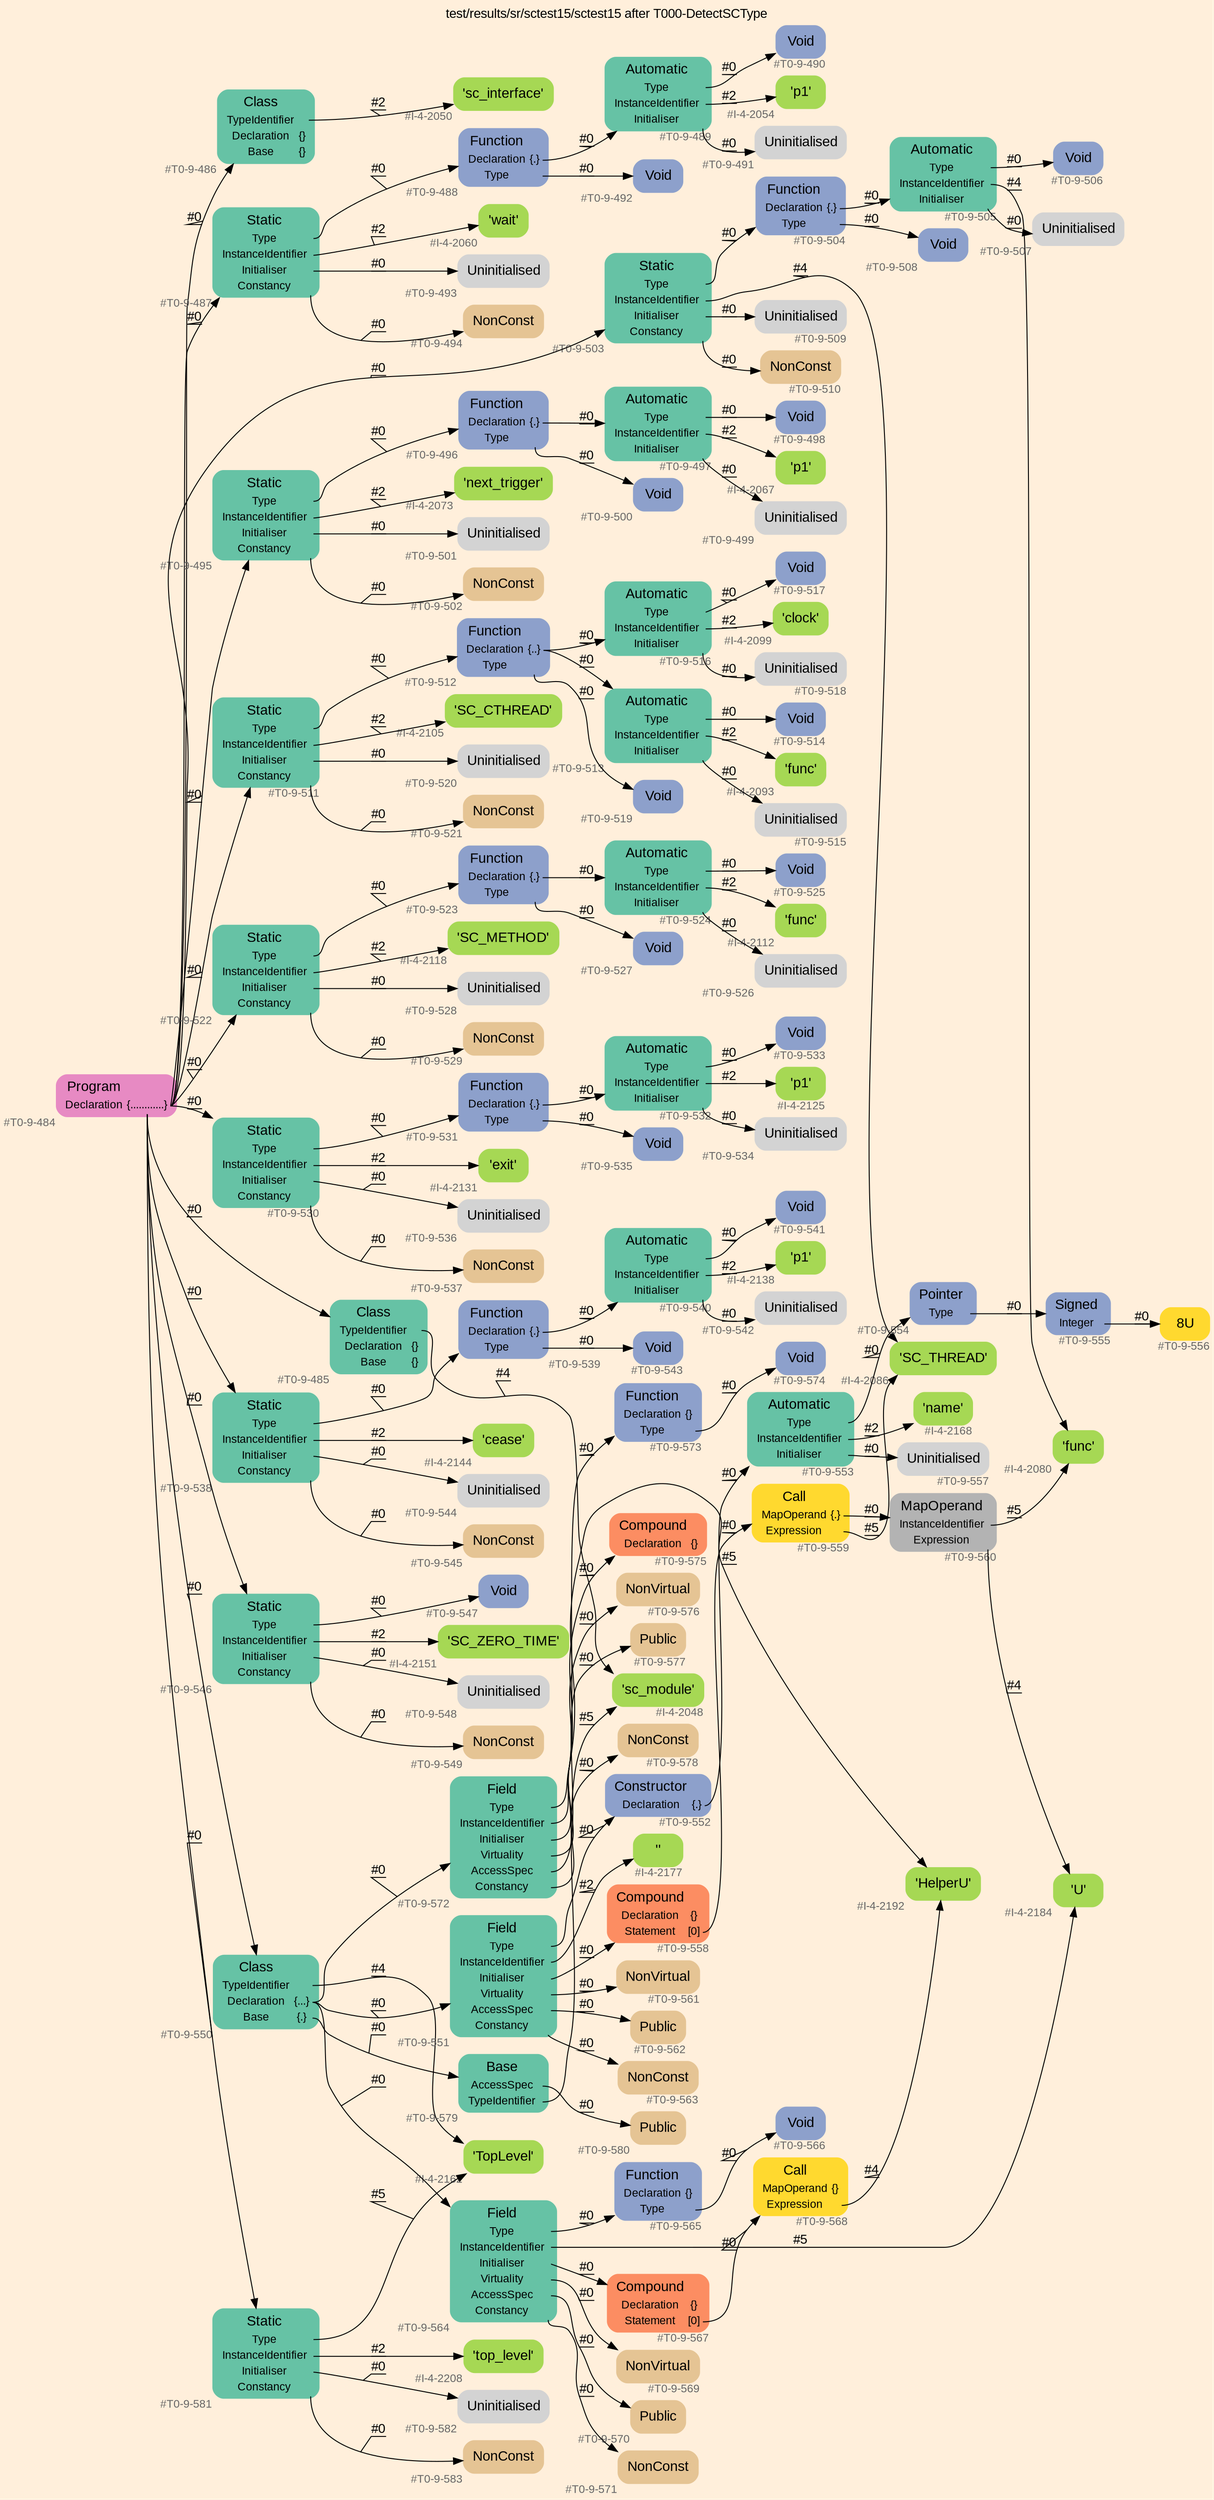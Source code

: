 digraph "test/results/sr/sctest15/sctest15 after T000-DetectSCType" {
label = "test/results/sr/sctest15/sctest15 after T000-DetectSCType"
labelloc = t
graph [
    rankdir = "LR"
    ranksep = 0.3
    bgcolor = antiquewhite1
    color = black
    fontcolor = black
    fontname = "Arial"
];
node [
    fontname = "Arial"
];
edge [
    fontname = "Arial"
];

// -------------------- node figure --------------------
// -------- block #T0-9-484 ----------
"#T0-9-484" [
    fillcolor = "/set28/4"
    xlabel = "#T0-9-484"
    fontsize = "12"
    fontcolor = grey40
    shape = "plaintext"
    label = <<TABLE BORDER="0" CELLBORDER="0" CELLSPACING="0">
     <TR><TD><FONT COLOR="black" POINT-SIZE="15">Program</FONT></TD></TR>
     <TR><TD><FONT COLOR="black" POINT-SIZE="12">Declaration</FONT></TD><TD PORT="port0"><FONT COLOR="black" POINT-SIZE="12">{............}</FONT></TD></TR>
    </TABLE>>
    style = "rounded,filled"
];

// -------- block #T0-9-485 ----------
"#T0-9-485" [
    fillcolor = "/set28/1"
    xlabel = "#T0-9-485"
    fontsize = "12"
    fontcolor = grey40
    shape = "plaintext"
    label = <<TABLE BORDER="0" CELLBORDER="0" CELLSPACING="0">
     <TR><TD><FONT COLOR="black" POINT-SIZE="15">Class</FONT></TD></TR>
     <TR><TD><FONT COLOR="black" POINT-SIZE="12">TypeIdentifier</FONT></TD><TD PORT="port0"></TD></TR>
     <TR><TD><FONT COLOR="black" POINT-SIZE="12">Declaration</FONT></TD><TD PORT="port1"><FONT COLOR="black" POINT-SIZE="12">{}</FONT></TD></TR>
     <TR><TD><FONT COLOR="black" POINT-SIZE="12">Base</FONT></TD><TD PORT="port2"><FONT COLOR="black" POINT-SIZE="12">{}</FONT></TD></TR>
    </TABLE>>
    style = "rounded,filled"
];

// -------- block #I-4-2048 ----------
"#I-4-2048" [
    fillcolor = "/set28/5"
    xlabel = "#I-4-2048"
    fontsize = "12"
    fontcolor = grey40
    shape = "plaintext"
    label = <<TABLE BORDER="0" CELLBORDER="0" CELLSPACING="0">
     <TR><TD><FONT COLOR="black" POINT-SIZE="15">'sc_module'</FONT></TD></TR>
    </TABLE>>
    style = "rounded,filled"
];

// -------- block #T0-9-486 ----------
"#T0-9-486" [
    fillcolor = "/set28/1"
    xlabel = "#T0-9-486"
    fontsize = "12"
    fontcolor = grey40
    shape = "plaintext"
    label = <<TABLE BORDER="0" CELLBORDER="0" CELLSPACING="0">
     <TR><TD><FONT COLOR="black" POINT-SIZE="15">Class</FONT></TD></TR>
     <TR><TD><FONT COLOR="black" POINT-SIZE="12">TypeIdentifier</FONT></TD><TD PORT="port0"></TD></TR>
     <TR><TD><FONT COLOR="black" POINT-SIZE="12">Declaration</FONT></TD><TD PORT="port1"><FONT COLOR="black" POINT-SIZE="12">{}</FONT></TD></TR>
     <TR><TD><FONT COLOR="black" POINT-SIZE="12">Base</FONT></TD><TD PORT="port2"><FONT COLOR="black" POINT-SIZE="12">{}</FONT></TD></TR>
    </TABLE>>
    style = "rounded,filled"
];

// -------- block #I-4-2050 ----------
"#I-4-2050" [
    fillcolor = "/set28/5"
    xlabel = "#I-4-2050"
    fontsize = "12"
    fontcolor = grey40
    shape = "plaintext"
    label = <<TABLE BORDER="0" CELLBORDER="0" CELLSPACING="0">
     <TR><TD><FONT COLOR="black" POINT-SIZE="15">'sc_interface'</FONT></TD></TR>
    </TABLE>>
    style = "rounded,filled"
];

// -------- block #T0-9-487 ----------
"#T0-9-487" [
    fillcolor = "/set28/1"
    xlabel = "#T0-9-487"
    fontsize = "12"
    fontcolor = grey40
    shape = "plaintext"
    label = <<TABLE BORDER="0" CELLBORDER="0" CELLSPACING="0">
     <TR><TD><FONT COLOR="black" POINT-SIZE="15">Static</FONT></TD></TR>
     <TR><TD><FONT COLOR="black" POINT-SIZE="12">Type</FONT></TD><TD PORT="port0"></TD></TR>
     <TR><TD><FONT COLOR="black" POINT-SIZE="12">InstanceIdentifier</FONT></TD><TD PORT="port1"></TD></TR>
     <TR><TD><FONT COLOR="black" POINT-SIZE="12">Initialiser</FONT></TD><TD PORT="port2"></TD></TR>
     <TR><TD><FONT COLOR="black" POINT-SIZE="12">Constancy</FONT></TD><TD PORT="port3"></TD></TR>
    </TABLE>>
    style = "rounded,filled"
];

// -------- block #T0-9-488 ----------
"#T0-9-488" [
    fillcolor = "/set28/3"
    xlabel = "#T0-9-488"
    fontsize = "12"
    fontcolor = grey40
    shape = "plaintext"
    label = <<TABLE BORDER="0" CELLBORDER="0" CELLSPACING="0">
     <TR><TD><FONT COLOR="black" POINT-SIZE="15">Function</FONT></TD></TR>
     <TR><TD><FONT COLOR="black" POINT-SIZE="12">Declaration</FONT></TD><TD PORT="port0"><FONT COLOR="black" POINT-SIZE="12">{.}</FONT></TD></TR>
     <TR><TD><FONT COLOR="black" POINT-SIZE="12">Type</FONT></TD><TD PORT="port1"></TD></TR>
    </TABLE>>
    style = "rounded,filled"
];

// -------- block #T0-9-489 ----------
"#T0-9-489" [
    fillcolor = "/set28/1"
    xlabel = "#T0-9-489"
    fontsize = "12"
    fontcolor = grey40
    shape = "plaintext"
    label = <<TABLE BORDER="0" CELLBORDER="0" CELLSPACING="0">
     <TR><TD><FONT COLOR="black" POINT-SIZE="15">Automatic</FONT></TD></TR>
     <TR><TD><FONT COLOR="black" POINT-SIZE="12">Type</FONT></TD><TD PORT="port0"></TD></TR>
     <TR><TD><FONT COLOR="black" POINT-SIZE="12">InstanceIdentifier</FONT></TD><TD PORT="port1"></TD></TR>
     <TR><TD><FONT COLOR="black" POINT-SIZE="12">Initialiser</FONT></TD><TD PORT="port2"></TD></TR>
    </TABLE>>
    style = "rounded,filled"
];

// -------- block #T0-9-490 ----------
"#T0-9-490" [
    fillcolor = "/set28/3"
    xlabel = "#T0-9-490"
    fontsize = "12"
    fontcolor = grey40
    shape = "plaintext"
    label = <<TABLE BORDER="0" CELLBORDER="0" CELLSPACING="0">
     <TR><TD><FONT COLOR="black" POINT-SIZE="15">Void</FONT></TD></TR>
    </TABLE>>
    style = "rounded,filled"
];

// -------- block #I-4-2054 ----------
"#I-4-2054" [
    fillcolor = "/set28/5"
    xlabel = "#I-4-2054"
    fontsize = "12"
    fontcolor = grey40
    shape = "plaintext"
    label = <<TABLE BORDER="0" CELLBORDER="0" CELLSPACING="0">
     <TR><TD><FONT COLOR="black" POINT-SIZE="15">'p1'</FONT></TD></TR>
    </TABLE>>
    style = "rounded,filled"
];

// -------- block #T0-9-491 ----------
"#T0-9-491" [
    xlabel = "#T0-9-491"
    fontsize = "12"
    fontcolor = grey40
    shape = "plaintext"
    label = <<TABLE BORDER="0" CELLBORDER="0" CELLSPACING="0">
     <TR><TD><FONT COLOR="black" POINT-SIZE="15">Uninitialised</FONT></TD></TR>
    </TABLE>>
    style = "rounded,filled"
];

// -------- block #T0-9-492 ----------
"#T0-9-492" [
    fillcolor = "/set28/3"
    xlabel = "#T0-9-492"
    fontsize = "12"
    fontcolor = grey40
    shape = "plaintext"
    label = <<TABLE BORDER="0" CELLBORDER="0" CELLSPACING="0">
     <TR><TD><FONT COLOR="black" POINT-SIZE="15">Void</FONT></TD></TR>
    </TABLE>>
    style = "rounded,filled"
];

// -------- block #I-4-2060 ----------
"#I-4-2060" [
    fillcolor = "/set28/5"
    xlabel = "#I-4-2060"
    fontsize = "12"
    fontcolor = grey40
    shape = "plaintext"
    label = <<TABLE BORDER="0" CELLBORDER="0" CELLSPACING="0">
     <TR><TD><FONT COLOR="black" POINT-SIZE="15">'wait'</FONT></TD></TR>
    </TABLE>>
    style = "rounded,filled"
];

// -------- block #T0-9-493 ----------
"#T0-9-493" [
    xlabel = "#T0-9-493"
    fontsize = "12"
    fontcolor = grey40
    shape = "plaintext"
    label = <<TABLE BORDER="0" CELLBORDER="0" CELLSPACING="0">
     <TR><TD><FONT COLOR="black" POINT-SIZE="15">Uninitialised</FONT></TD></TR>
    </TABLE>>
    style = "rounded,filled"
];

// -------- block #T0-9-494 ----------
"#T0-9-494" [
    fillcolor = "/set28/7"
    xlabel = "#T0-9-494"
    fontsize = "12"
    fontcolor = grey40
    shape = "plaintext"
    label = <<TABLE BORDER="0" CELLBORDER="0" CELLSPACING="0">
     <TR><TD><FONT COLOR="black" POINT-SIZE="15">NonConst</FONT></TD></TR>
    </TABLE>>
    style = "rounded,filled"
];

// -------- block #T0-9-495 ----------
"#T0-9-495" [
    fillcolor = "/set28/1"
    xlabel = "#T0-9-495"
    fontsize = "12"
    fontcolor = grey40
    shape = "plaintext"
    label = <<TABLE BORDER="0" CELLBORDER="0" CELLSPACING="0">
     <TR><TD><FONT COLOR="black" POINT-SIZE="15">Static</FONT></TD></TR>
     <TR><TD><FONT COLOR="black" POINT-SIZE="12">Type</FONT></TD><TD PORT="port0"></TD></TR>
     <TR><TD><FONT COLOR="black" POINT-SIZE="12">InstanceIdentifier</FONT></TD><TD PORT="port1"></TD></TR>
     <TR><TD><FONT COLOR="black" POINT-SIZE="12">Initialiser</FONT></TD><TD PORT="port2"></TD></TR>
     <TR><TD><FONT COLOR="black" POINT-SIZE="12">Constancy</FONT></TD><TD PORT="port3"></TD></TR>
    </TABLE>>
    style = "rounded,filled"
];

// -------- block #T0-9-496 ----------
"#T0-9-496" [
    fillcolor = "/set28/3"
    xlabel = "#T0-9-496"
    fontsize = "12"
    fontcolor = grey40
    shape = "plaintext"
    label = <<TABLE BORDER="0" CELLBORDER="0" CELLSPACING="0">
     <TR><TD><FONT COLOR="black" POINT-SIZE="15">Function</FONT></TD></TR>
     <TR><TD><FONT COLOR="black" POINT-SIZE="12">Declaration</FONT></TD><TD PORT="port0"><FONT COLOR="black" POINT-SIZE="12">{.}</FONT></TD></TR>
     <TR><TD><FONT COLOR="black" POINT-SIZE="12">Type</FONT></TD><TD PORT="port1"></TD></TR>
    </TABLE>>
    style = "rounded,filled"
];

// -------- block #T0-9-497 ----------
"#T0-9-497" [
    fillcolor = "/set28/1"
    xlabel = "#T0-9-497"
    fontsize = "12"
    fontcolor = grey40
    shape = "plaintext"
    label = <<TABLE BORDER="0" CELLBORDER="0" CELLSPACING="0">
     <TR><TD><FONT COLOR="black" POINT-SIZE="15">Automatic</FONT></TD></TR>
     <TR><TD><FONT COLOR="black" POINT-SIZE="12">Type</FONT></TD><TD PORT="port0"></TD></TR>
     <TR><TD><FONT COLOR="black" POINT-SIZE="12">InstanceIdentifier</FONT></TD><TD PORT="port1"></TD></TR>
     <TR><TD><FONT COLOR="black" POINT-SIZE="12">Initialiser</FONT></TD><TD PORT="port2"></TD></TR>
    </TABLE>>
    style = "rounded,filled"
];

// -------- block #T0-9-498 ----------
"#T0-9-498" [
    fillcolor = "/set28/3"
    xlabel = "#T0-9-498"
    fontsize = "12"
    fontcolor = grey40
    shape = "plaintext"
    label = <<TABLE BORDER="0" CELLBORDER="0" CELLSPACING="0">
     <TR><TD><FONT COLOR="black" POINT-SIZE="15">Void</FONT></TD></TR>
    </TABLE>>
    style = "rounded,filled"
];

// -------- block #I-4-2067 ----------
"#I-4-2067" [
    fillcolor = "/set28/5"
    xlabel = "#I-4-2067"
    fontsize = "12"
    fontcolor = grey40
    shape = "plaintext"
    label = <<TABLE BORDER="0" CELLBORDER="0" CELLSPACING="0">
     <TR><TD><FONT COLOR="black" POINT-SIZE="15">'p1'</FONT></TD></TR>
    </TABLE>>
    style = "rounded,filled"
];

// -------- block #T0-9-499 ----------
"#T0-9-499" [
    xlabel = "#T0-9-499"
    fontsize = "12"
    fontcolor = grey40
    shape = "plaintext"
    label = <<TABLE BORDER="0" CELLBORDER="0" CELLSPACING="0">
     <TR><TD><FONT COLOR="black" POINT-SIZE="15">Uninitialised</FONT></TD></TR>
    </TABLE>>
    style = "rounded,filled"
];

// -------- block #T0-9-500 ----------
"#T0-9-500" [
    fillcolor = "/set28/3"
    xlabel = "#T0-9-500"
    fontsize = "12"
    fontcolor = grey40
    shape = "plaintext"
    label = <<TABLE BORDER="0" CELLBORDER="0" CELLSPACING="0">
     <TR><TD><FONT COLOR="black" POINT-SIZE="15">Void</FONT></TD></TR>
    </TABLE>>
    style = "rounded,filled"
];

// -------- block #I-4-2073 ----------
"#I-4-2073" [
    fillcolor = "/set28/5"
    xlabel = "#I-4-2073"
    fontsize = "12"
    fontcolor = grey40
    shape = "plaintext"
    label = <<TABLE BORDER="0" CELLBORDER="0" CELLSPACING="0">
     <TR><TD><FONT COLOR="black" POINT-SIZE="15">'next_trigger'</FONT></TD></TR>
    </TABLE>>
    style = "rounded,filled"
];

// -------- block #T0-9-501 ----------
"#T0-9-501" [
    xlabel = "#T0-9-501"
    fontsize = "12"
    fontcolor = grey40
    shape = "plaintext"
    label = <<TABLE BORDER="0" CELLBORDER="0" CELLSPACING="0">
     <TR><TD><FONT COLOR="black" POINT-SIZE="15">Uninitialised</FONT></TD></TR>
    </TABLE>>
    style = "rounded,filled"
];

// -------- block #T0-9-502 ----------
"#T0-9-502" [
    fillcolor = "/set28/7"
    xlabel = "#T0-9-502"
    fontsize = "12"
    fontcolor = grey40
    shape = "plaintext"
    label = <<TABLE BORDER="0" CELLBORDER="0" CELLSPACING="0">
     <TR><TD><FONT COLOR="black" POINT-SIZE="15">NonConst</FONT></TD></TR>
    </TABLE>>
    style = "rounded,filled"
];

// -------- block #T0-9-503 ----------
"#T0-9-503" [
    fillcolor = "/set28/1"
    xlabel = "#T0-9-503"
    fontsize = "12"
    fontcolor = grey40
    shape = "plaintext"
    label = <<TABLE BORDER="0" CELLBORDER="0" CELLSPACING="0">
     <TR><TD><FONT COLOR="black" POINT-SIZE="15">Static</FONT></TD></TR>
     <TR><TD><FONT COLOR="black" POINT-SIZE="12">Type</FONT></TD><TD PORT="port0"></TD></TR>
     <TR><TD><FONT COLOR="black" POINT-SIZE="12">InstanceIdentifier</FONT></TD><TD PORT="port1"></TD></TR>
     <TR><TD><FONT COLOR="black" POINT-SIZE="12">Initialiser</FONT></TD><TD PORT="port2"></TD></TR>
     <TR><TD><FONT COLOR="black" POINT-SIZE="12">Constancy</FONT></TD><TD PORT="port3"></TD></TR>
    </TABLE>>
    style = "rounded,filled"
];

// -------- block #T0-9-504 ----------
"#T0-9-504" [
    fillcolor = "/set28/3"
    xlabel = "#T0-9-504"
    fontsize = "12"
    fontcolor = grey40
    shape = "plaintext"
    label = <<TABLE BORDER="0" CELLBORDER="0" CELLSPACING="0">
     <TR><TD><FONT COLOR="black" POINT-SIZE="15">Function</FONT></TD></TR>
     <TR><TD><FONT COLOR="black" POINT-SIZE="12">Declaration</FONT></TD><TD PORT="port0"><FONT COLOR="black" POINT-SIZE="12">{.}</FONT></TD></TR>
     <TR><TD><FONT COLOR="black" POINT-SIZE="12">Type</FONT></TD><TD PORT="port1"></TD></TR>
    </TABLE>>
    style = "rounded,filled"
];

// -------- block #T0-9-505 ----------
"#T0-9-505" [
    fillcolor = "/set28/1"
    xlabel = "#T0-9-505"
    fontsize = "12"
    fontcolor = grey40
    shape = "plaintext"
    label = <<TABLE BORDER="0" CELLBORDER="0" CELLSPACING="0">
     <TR><TD><FONT COLOR="black" POINT-SIZE="15">Automatic</FONT></TD></TR>
     <TR><TD><FONT COLOR="black" POINT-SIZE="12">Type</FONT></TD><TD PORT="port0"></TD></TR>
     <TR><TD><FONT COLOR="black" POINT-SIZE="12">InstanceIdentifier</FONT></TD><TD PORT="port1"></TD></TR>
     <TR><TD><FONT COLOR="black" POINT-SIZE="12">Initialiser</FONT></TD><TD PORT="port2"></TD></TR>
    </TABLE>>
    style = "rounded,filled"
];

// -------- block #T0-9-506 ----------
"#T0-9-506" [
    fillcolor = "/set28/3"
    xlabel = "#T0-9-506"
    fontsize = "12"
    fontcolor = grey40
    shape = "plaintext"
    label = <<TABLE BORDER="0" CELLBORDER="0" CELLSPACING="0">
     <TR><TD><FONT COLOR="black" POINT-SIZE="15">Void</FONT></TD></TR>
    </TABLE>>
    style = "rounded,filled"
];

// -------- block #I-4-2080 ----------
"#I-4-2080" [
    fillcolor = "/set28/5"
    xlabel = "#I-4-2080"
    fontsize = "12"
    fontcolor = grey40
    shape = "plaintext"
    label = <<TABLE BORDER="0" CELLBORDER="0" CELLSPACING="0">
     <TR><TD><FONT COLOR="black" POINT-SIZE="15">'func'</FONT></TD></TR>
    </TABLE>>
    style = "rounded,filled"
];

// -------- block #T0-9-507 ----------
"#T0-9-507" [
    xlabel = "#T0-9-507"
    fontsize = "12"
    fontcolor = grey40
    shape = "plaintext"
    label = <<TABLE BORDER="0" CELLBORDER="0" CELLSPACING="0">
     <TR><TD><FONT COLOR="black" POINT-SIZE="15">Uninitialised</FONT></TD></TR>
    </TABLE>>
    style = "rounded,filled"
];

// -------- block #T0-9-508 ----------
"#T0-9-508" [
    fillcolor = "/set28/3"
    xlabel = "#T0-9-508"
    fontsize = "12"
    fontcolor = grey40
    shape = "plaintext"
    label = <<TABLE BORDER="0" CELLBORDER="0" CELLSPACING="0">
     <TR><TD><FONT COLOR="black" POINT-SIZE="15">Void</FONT></TD></TR>
    </TABLE>>
    style = "rounded,filled"
];

// -------- block #I-4-2086 ----------
"#I-4-2086" [
    fillcolor = "/set28/5"
    xlabel = "#I-4-2086"
    fontsize = "12"
    fontcolor = grey40
    shape = "plaintext"
    label = <<TABLE BORDER="0" CELLBORDER="0" CELLSPACING="0">
     <TR><TD><FONT COLOR="black" POINT-SIZE="15">'SC_THREAD'</FONT></TD></TR>
    </TABLE>>
    style = "rounded,filled"
];

// -------- block #T0-9-509 ----------
"#T0-9-509" [
    xlabel = "#T0-9-509"
    fontsize = "12"
    fontcolor = grey40
    shape = "plaintext"
    label = <<TABLE BORDER="0" CELLBORDER="0" CELLSPACING="0">
     <TR><TD><FONT COLOR="black" POINT-SIZE="15">Uninitialised</FONT></TD></TR>
    </TABLE>>
    style = "rounded,filled"
];

// -------- block #T0-9-510 ----------
"#T0-9-510" [
    fillcolor = "/set28/7"
    xlabel = "#T0-9-510"
    fontsize = "12"
    fontcolor = grey40
    shape = "plaintext"
    label = <<TABLE BORDER="0" CELLBORDER="0" CELLSPACING="0">
     <TR><TD><FONT COLOR="black" POINT-SIZE="15">NonConst</FONT></TD></TR>
    </TABLE>>
    style = "rounded,filled"
];

// -------- block #T0-9-511 ----------
"#T0-9-511" [
    fillcolor = "/set28/1"
    xlabel = "#T0-9-511"
    fontsize = "12"
    fontcolor = grey40
    shape = "plaintext"
    label = <<TABLE BORDER="0" CELLBORDER="0" CELLSPACING="0">
     <TR><TD><FONT COLOR="black" POINT-SIZE="15">Static</FONT></TD></TR>
     <TR><TD><FONT COLOR="black" POINT-SIZE="12">Type</FONT></TD><TD PORT="port0"></TD></TR>
     <TR><TD><FONT COLOR="black" POINT-SIZE="12">InstanceIdentifier</FONT></TD><TD PORT="port1"></TD></TR>
     <TR><TD><FONT COLOR="black" POINT-SIZE="12">Initialiser</FONT></TD><TD PORT="port2"></TD></TR>
     <TR><TD><FONT COLOR="black" POINT-SIZE="12">Constancy</FONT></TD><TD PORT="port3"></TD></TR>
    </TABLE>>
    style = "rounded,filled"
];

// -------- block #T0-9-512 ----------
"#T0-9-512" [
    fillcolor = "/set28/3"
    xlabel = "#T0-9-512"
    fontsize = "12"
    fontcolor = grey40
    shape = "plaintext"
    label = <<TABLE BORDER="0" CELLBORDER="0" CELLSPACING="0">
     <TR><TD><FONT COLOR="black" POINT-SIZE="15">Function</FONT></TD></TR>
     <TR><TD><FONT COLOR="black" POINT-SIZE="12">Declaration</FONT></TD><TD PORT="port0"><FONT COLOR="black" POINT-SIZE="12">{..}</FONT></TD></TR>
     <TR><TD><FONT COLOR="black" POINT-SIZE="12">Type</FONT></TD><TD PORT="port1"></TD></TR>
    </TABLE>>
    style = "rounded,filled"
];

// -------- block #T0-9-513 ----------
"#T0-9-513" [
    fillcolor = "/set28/1"
    xlabel = "#T0-9-513"
    fontsize = "12"
    fontcolor = grey40
    shape = "plaintext"
    label = <<TABLE BORDER="0" CELLBORDER="0" CELLSPACING="0">
     <TR><TD><FONT COLOR="black" POINT-SIZE="15">Automatic</FONT></TD></TR>
     <TR><TD><FONT COLOR="black" POINT-SIZE="12">Type</FONT></TD><TD PORT="port0"></TD></TR>
     <TR><TD><FONT COLOR="black" POINT-SIZE="12">InstanceIdentifier</FONT></TD><TD PORT="port1"></TD></TR>
     <TR><TD><FONT COLOR="black" POINT-SIZE="12">Initialiser</FONT></TD><TD PORT="port2"></TD></TR>
    </TABLE>>
    style = "rounded,filled"
];

// -------- block #T0-9-514 ----------
"#T0-9-514" [
    fillcolor = "/set28/3"
    xlabel = "#T0-9-514"
    fontsize = "12"
    fontcolor = grey40
    shape = "plaintext"
    label = <<TABLE BORDER="0" CELLBORDER="0" CELLSPACING="0">
     <TR><TD><FONT COLOR="black" POINT-SIZE="15">Void</FONT></TD></TR>
    </TABLE>>
    style = "rounded,filled"
];

// -------- block #I-4-2093 ----------
"#I-4-2093" [
    fillcolor = "/set28/5"
    xlabel = "#I-4-2093"
    fontsize = "12"
    fontcolor = grey40
    shape = "plaintext"
    label = <<TABLE BORDER="0" CELLBORDER="0" CELLSPACING="0">
     <TR><TD><FONT COLOR="black" POINT-SIZE="15">'func'</FONT></TD></TR>
    </TABLE>>
    style = "rounded,filled"
];

// -------- block #T0-9-515 ----------
"#T0-9-515" [
    xlabel = "#T0-9-515"
    fontsize = "12"
    fontcolor = grey40
    shape = "plaintext"
    label = <<TABLE BORDER="0" CELLBORDER="0" CELLSPACING="0">
     <TR><TD><FONT COLOR="black" POINT-SIZE="15">Uninitialised</FONT></TD></TR>
    </TABLE>>
    style = "rounded,filled"
];

// -------- block #T0-9-516 ----------
"#T0-9-516" [
    fillcolor = "/set28/1"
    xlabel = "#T0-9-516"
    fontsize = "12"
    fontcolor = grey40
    shape = "plaintext"
    label = <<TABLE BORDER="0" CELLBORDER="0" CELLSPACING="0">
     <TR><TD><FONT COLOR="black" POINT-SIZE="15">Automatic</FONT></TD></TR>
     <TR><TD><FONT COLOR="black" POINT-SIZE="12">Type</FONT></TD><TD PORT="port0"></TD></TR>
     <TR><TD><FONT COLOR="black" POINT-SIZE="12">InstanceIdentifier</FONT></TD><TD PORT="port1"></TD></TR>
     <TR><TD><FONT COLOR="black" POINT-SIZE="12">Initialiser</FONT></TD><TD PORT="port2"></TD></TR>
    </TABLE>>
    style = "rounded,filled"
];

// -------- block #T0-9-517 ----------
"#T0-9-517" [
    fillcolor = "/set28/3"
    xlabel = "#T0-9-517"
    fontsize = "12"
    fontcolor = grey40
    shape = "plaintext"
    label = <<TABLE BORDER="0" CELLBORDER="0" CELLSPACING="0">
     <TR><TD><FONT COLOR="black" POINT-SIZE="15">Void</FONT></TD></TR>
    </TABLE>>
    style = "rounded,filled"
];

// -------- block #I-4-2099 ----------
"#I-4-2099" [
    fillcolor = "/set28/5"
    xlabel = "#I-4-2099"
    fontsize = "12"
    fontcolor = grey40
    shape = "plaintext"
    label = <<TABLE BORDER="0" CELLBORDER="0" CELLSPACING="0">
     <TR><TD><FONT COLOR="black" POINT-SIZE="15">'clock'</FONT></TD></TR>
    </TABLE>>
    style = "rounded,filled"
];

// -------- block #T0-9-518 ----------
"#T0-9-518" [
    xlabel = "#T0-9-518"
    fontsize = "12"
    fontcolor = grey40
    shape = "plaintext"
    label = <<TABLE BORDER="0" CELLBORDER="0" CELLSPACING="0">
     <TR><TD><FONT COLOR="black" POINT-SIZE="15">Uninitialised</FONT></TD></TR>
    </TABLE>>
    style = "rounded,filled"
];

// -------- block #T0-9-519 ----------
"#T0-9-519" [
    fillcolor = "/set28/3"
    xlabel = "#T0-9-519"
    fontsize = "12"
    fontcolor = grey40
    shape = "plaintext"
    label = <<TABLE BORDER="0" CELLBORDER="0" CELLSPACING="0">
     <TR><TD><FONT COLOR="black" POINT-SIZE="15">Void</FONT></TD></TR>
    </TABLE>>
    style = "rounded,filled"
];

// -------- block #I-4-2105 ----------
"#I-4-2105" [
    fillcolor = "/set28/5"
    xlabel = "#I-4-2105"
    fontsize = "12"
    fontcolor = grey40
    shape = "plaintext"
    label = <<TABLE BORDER="0" CELLBORDER="0" CELLSPACING="0">
     <TR><TD><FONT COLOR="black" POINT-SIZE="15">'SC_CTHREAD'</FONT></TD></TR>
    </TABLE>>
    style = "rounded,filled"
];

// -------- block #T0-9-520 ----------
"#T0-9-520" [
    xlabel = "#T0-9-520"
    fontsize = "12"
    fontcolor = grey40
    shape = "plaintext"
    label = <<TABLE BORDER="0" CELLBORDER="0" CELLSPACING="0">
     <TR><TD><FONT COLOR="black" POINT-SIZE="15">Uninitialised</FONT></TD></TR>
    </TABLE>>
    style = "rounded,filled"
];

// -------- block #T0-9-521 ----------
"#T0-9-521" [
    fillcolor = "/set28/7"
    xlabel = "#T0-9-521"
    fontsize = "12"
    fontcolor = grey40
    shape = "plaintext"
    label = <<TABLE BORDER="0" CELLBORDER="0" CELLSPACING="0">
     <TR><TD><FONT COLOR="black" POINT-SIZE="15">NonConst</FONT></TD></TR>
    </TABLE>>
    style = "rounded,filled"
];

// -------- block #T0-9-522 ----------
"#T0-9-522" [
    fillcolor = "/set28/1"
    xlabel = "#T0-9-522"
    fontsize = "12"
    fontcolor = grey40
    shape = "plaintext"
    label = <<TABLE BORDER="0" CELLBORDER="0" CELLSPACING="0">
     <TR><TD><FONT COLOR="black" POINT-SIZE="15">Static</FONT></TD></TR>
     <TR><TD><FONT COLOR="black" POINT-SIZE="12">Type</FONT></TD><TD PORT="port0"></TD></TR>
     <TR><TD><FONT COLOR="black" POINT-SIZE="12">InstanceIdentifier</FONT></TD><TD PORT="port1"></TD></TR>
     <TR><TD><FONT COLOR="black" POINT-SIZE="12">Initialiser</FONT></TD><TD PORT="port2"></TD></TR>
     <TR><TD><FONT COLOR="black" POINT-SIZE="12">Constancy</FONT></TD><TD PORT="port3"></TD></TR>
    </TABLE>>
    style = "rounded,filled"
];

// -------- block #T0-9-523 ----------
"#T0-9-523" [
    fillcolor = "/set28/3"
    xlabel = "#T0-9-523"
    fontsize = "12"
    fontcolor = grey40
    shape = "plaintext"
    label = <<TABLE BORDER="0" CELLBORDER="0" CELLSPACING="0">
     <TR><TD><FONT COLOR="black" POINT-SIZE="15">Function</FONT></TD></TR>
     <TR><TD><FONT COLOR="black" POINT-SIZE="12">Declaration</FONT></TD><TD PORT="port0"><FONT COLOR="black" POINT-SIZE="12">{.}</FONT></TD></TR>
     <TR><TD><FONT COLOR="black" POINT-SIZE="12">Type</FONT></TD><TD PORT="port1"></TD></TR>
    </TABLE>>
    style = "rounded,filled"
];

// -------- block #T0-9-524 ----------
"#T0-9-524" [
    fillcolor = "/set28/1"
    xlabel = "#T0-9-524"
    fontsize = "12"
    fontcolor = grey40
    shape = "plaintext"
    label = <<TABLE BORDER="0" CELLBORDER="0" CELLSPACING="0">
     <TR><TD><FONT COLOR="black" POINT-SIZE="15">Automatic</FONT></TD></TR>
     <TR><TD><FONT COLOR="black" POINT-SIZE="12">Type</FONT></TD><TD PORT="port0"></TD></TR>
     <TR><TD><FONT COLOR="black" POINT-SIZE="12">InstanceIdentifier</FONT></TD><TD PORT="port1"></TD></TR>
     <TR><TD><FONT COLOR="black" POINT-SIZE="12">Initialiser</FONT></TD><TD PORT="port2"></TD></TR>
    </TABLE>>
    style = "rounded,filled"
];

// -------- block #T0-9-525 ----------
"#T0-9-525" [
    fillcolor = "/set28/3"
    xlabel = "#T0-9-525"
    fontsize = "12"
    fontcolor = grey40
    shape = "plaintext"
    label = <<TABLE BORDER="0" CELLBORDER="0" CELLSPACING="0">
     <TR><TD><FONT COLOR="black" POINT-SIZE="15">Void</FONT></TD></TR>
    </TABLE>>
    style = "rounded,filled"
];

// -------- block #I-4-2112 ----------
"#I-4-2112" [
    fillcolor = "/set28/5"
    xlabel = "#I-4-2112"
    fontsize = "12"
    fontcolor = grey40
    shape = "plaintext"
    label = <<TABLE BORDER="0" CELLBORDER="0" CELLSPACING="0">
     <TR><TD><FONT COLOR="black" POINT-SIZE="15">'func'</FONT></TD></TR>
    </TABLE>>
    style = "rounded,filled"
];

// -------- block #T0-9-526 ----------
"#T0-9-526" [
    xlabel = "#T0-9-526"
    fontsize = "12"
    fontcolor = grey40
    shape = "plaintext"
    label = <<TABLE BORDER="0" CELLBORDER="0" CELLSPACING="0">
     <TR><TD><FONT COLOR="black" POINT-SIZE="15">Uninitialised</FONT></TD></TR>
    </TABLE>>
    style = "rounded,filled"
];

// -------- block #T0-9-527 ----------
"#T0-9-527" [
    fillcolor = "/set28/3"
    xlabel = "#T0-9-527"
    fontsize = "12"
    fontcolor = grey40
    shape = "plaintext"
    label = <<TABLE BORDER="0" CELLBORDER="0" CELLSPACING="0">
     <TR><TD><FONT COLOR="black" POINT-SIZE="15">Void</FONT></TD></TR>
    </TABLE>>
    style = "rounded,filled"
];

// -------- block #I-4-2118 ----------
"#I-4-2118" [
    fillcolor = "/set28/5"
    xlabel = "#I-4-2118"
    fontsize = "12"
    fontcolor = grey40
    shape = "plaintext"
    label = <<TABLE BORDER="0" CELLBORDER="0" CELLSPACING="0">
     <TR><TD><FONT COLOR="black" POINT-SIZE="15">'SC_METHOD'</FONT></TD></TR>
    </TABLE>>
    style = "rounded,filled"
];

// -------- block #T0-9-528 ----------
"#T0-9-528" [
    xlabel = "#T0-9-528"
    fontsize = "12"
    fontcolor = grey40
    shape = "plaintext"
    label = <<TABLE BORDER="0" CELLBORDER="0" CELLSPACING="0">
     <TR><TD><FONT COLOR="black" POINT-SIZE="15">Uninitialised</FONT></TD></TR>
    </TABLE>>
    style = "rounded,filled"
];

// -------- block #T0-9-529 ----------
"#T0-9-529" [
    fillcolor = "/set28/7"
    xlabel = "#T0-9-529"
    fontsize = "12"
    fontcolor = grey40
    shape = "plaintext"
    label = <<TABLE BORDER="0" CELLBORDER="0" CELLSPACING="0">
     <TR><TD><FONT COLOR="black" POINT-SIZE="15">NonConst</FONT></TD></TR>
    </TABLE>>
    style = "rounded,filled"
];

// -------- block #T0-9-530 ----------
"#T0-9-530" [
    fillcolor = "/set28/1"
    xlabel = "#T0-9-530"
    fontsize = "12"
    fontcolor = grey40
    shape = "plaintext"
    label = <<TABLE BORDER="0" CELLBORDER="0" CELLSPACING="0">
     <TR><TD><FONT COLOR="black" POINT-SIZE="15">Static</FONT></TD></TR>
     <TR><TD><FONT COLOR="black" POINT-SIZE="12">Type</FONT></TD><TD PORT="port0"></TD></TR>
     <TR><TD><FONT COLOR="black" POINT-SIZE="12">InstanceIdentifier</FONT></TD><TD PORT="port1"></TD></TR>
     <TR><TD><FONT COLOR="black" POINT-SIZE="12">Initialiser</FONT></TD><TD PORT="port2"></TD></TR>
     <TR><TD><FONT COLOR="black" POINT-SIZE="12">Constancy</FONT></TD><TD PORT="port3"></TD></TR>
    </TABLE>>
    style = "rounded,filled"
];

// -------- block #T0-9-531 ----------
"#T0-9-531" [
    fillcolor = "/set28/3"
    xlabel = "#T0-9-531"
    fontsize = "12"
    fontcolor = grey40
    shape = "plaintext"
    label = <<TABLE BORDER="0" CELLBORDER="0" CELLSPACING="0">
     <TR><TD><FONT COLOR="black" POINT-SIZE="15">Function</FONT></TD></TR>
     <TR><TD><FONT COLOR="black" POINT-SIZE="12">Declaration</FONT></TD><TD PORT="port0"><FONT COLOR="black" POINT-SIZE="12">{.}</FONT></TD></TR>
     <TR><TD><FONT COLOR="black" POINT-SIZE="12">Type</FONT></TD><TD PORT="port1"></TD></TR>
    </TABLE>>
    style = "rounded,filled"
];

// -------- block #T0-9-532 ----------
"#T0-9-532" [
    fillcolor = "/set28/1"
    xlabel = "#T0-9-532"
    fontsize = "12"
    fontcolor = grey40
    shape = "plaintext"
    label = <<TABLE BORDER="0" CELLBORDER="0" CELLSPACING="0">
     <TR><TD><FONT COLOR="black" POINT-SIZE="15">Automatic</FONT></TD></TR>
     <TR><TD><FONT COLOR="black" POINT-SIZE="12">Type</FONT></TD><TD PORT="port0"></TD></TR>
     <TR><TD><FONT COLOR="black" POINT-SIZE="12">InstanceIdentifier</FONT></TD><TD PORT="port1"></TD></TR>
     <TR><TD><FONT COLOR="black" POINT-SIZE="12">Initialiser</FONT></TD><TD PORT="port2"></TD></TR>
    </TABLE>>
    style = "rounded,filled"
];

// -------- block #T0-9-533 ----------
"#T0-9-533" [
    fillcolor = "/set28/3"
    xlabel = "#T0-9-533"
    fontsize = "12"
    fontcolor = grey40
    shape = "plaintext"
    label = <<TABLE BORDER="0" CELLBORDER="0" CELLSPACING="0">
     <TR><TD><FONT COLOR="black" POINT-SIZE="15">Void</FONT></TD></TR>
    </TABLE>>
    style = "rounded,filled"
];

// -------- block #I-4-2125 ----------
"#I-4-2125" [
    fillcolor = "/set28/5"
    xlabel = "#I-4-2125"
    fontsize = "12"
    fontcolor = grey40
    shape = "plaintext"
    label = <<TABLE BORDER="0" CELLBORDER="0" CELLSPACING="0">
     <TR><TD><FONT COLOR="black" POINT-SIZE="15">'p1'</FONT></TD></TR>
    </TABLE>>
    style = "rounded,filled"
];

// -------- block #T0-9-534 ----------
"#T0-9-534" [
    xlabel = "#T0-9-534"
    fontsize = "12"
    fontcolor = grey40
    shape = "plaintext"
    label = <<TABLE BORDER="0" CELLBORDER="0" CELLSPACING="0">
     <TR><TD><FONT COLOR="black" POINT-SIZE="15">Uninitialised</FONT></TD></TR>
    </TABLE>>
    style = "rounded,filled"
];

// -------- block #T0-9-535 ----------
"#T0-9-535" [
    fillcolor = "/set28/3"
    xlabel = "#T0-9-535"
    fontsize = "12"
    fontcolor = grey40
    shape = "plaintext"
    label = <<TABLE BORDER="0" CELLBORDER="0" CELLSPACING="0">
     <TR><TD><FONT COLOR="black" POINT-SIZE="15">Void</FONT></TD></TR>
    </TABLE>>
    style = "rounded,filled"
];

// -------- block #I-4-2131 ----------
"#I-4-2131" [
    fillcolor = "/set28/5"
    xlabel = "#I-4-2131"
    fontsize = "12"
    fontcolor = grey40
    shape = "plaintext"
    label = <<TABLE BORDER="0" CELLBORDER="0" CELLSPACING="0">
     <TR><TD><FONT COLOR="black" POINT-SIZE="15">'exit'</FONT></TD></TR>
    </TABLE>>
    style = "rounded,filled"
];

// -------- block #T0-9-536 ----------
"#T0-9-536" [
    xlabel = "#T0-9-536"
    fontsize = "12"
    fontcolor = grey40
    shape = "plaintext"
    label = <<TABLE BORDER="0" CELLBORDER="0" CELLSPACING="0">
     <TR><TD><FONT COLOR="black" POINT-SIZE="15">Uninitialised</FONT></TD></TR>
    </TABLE>>
    style = "rounded,filled"
];

// -------- block #T0-9-537 ----------
"#T0-9-537" [
    fillcolor = "/set28/7"
    xlabel = "#T0-9-537"
    fontsize = "12"
    fontcolor = grey40
    shape = "plaintext"
    label = <<TABLE BORDER="0" CELLBORDER="0" CELLSPACING="0">
     <TR><TD><FONT COLOR="black" POINT-SIZE="15">NonConst</FONT></TD></TR>
    </TABLE>>
    style = "rounded,filled"
];

// -------- block #T0-9-538 ----------
"#T0-9-538" [
    fillcolor = "/set28/1"
    xlabel = "#T0-9-538"
    fontsize = "12"
    fontcolor = grey40
    shape = "plaintext"
    label = <<TABLE BORDER="0" CELLBORDER="0" CELLSPACING="0">
     <TR><TD><FONT COLOR="black" POINT-SIZE="15">Static</FONT></TD></TR>
     <TR><TD><FONT COLOR="black" POINT-SIZE="12">Type</FONT></TD><TD PORT="port0"></TD></TR>
     <TR><TD><FONT COLOR="black" POINT-SIZE="12">InstanceIdentifier</FONT></TD><TD PORT="port1"></TD></TR>
     <TR><TD><FONT COLOR="black" POINT-SIZE="12">Initialiser</FONT></TD><TD PORT="port2"></TD></TR>
     <TR><TD><FONT COLOR="black" POINT-SIZE="12">Constancy</FONT></TD><TD PORT="port3"></TD></TR>
    </TABLE>>
    style = "rounded,filled"
];

// -------- block #T0-9-539 ----------
"#T0-9-539" [
    fillcolor = "/set28/3"
    xlabel = "#T0-9-539"
    fontsize = "12"
    fontcolor = grey40
    shape = "plaintext"
    label = <<TABLE BORDER="0" CELLBORDER="0" CELLSPACING="0">
     <TR><TD><FONT COLOR="black" POINT-SIZE="15">Function</FONT></TD></TR>
     <TR><TD><FONT COLOR="black" POINT-SIZE="12">Declaration</FONT></TD><TD PORT="port0"><FONT COLOR="black" POINT-SIZE="12">{.}</FONT></TD></TR>
     <TR><TD><FONT COLOR="black" POINT-SIZE="12">Type</FONT></TD><TD PORT="port1"></TD></TR>
    </TABLE>>
    style = "rounded,filled"
];

// -------- block #T0-9-540 ----------
"#T0-9-540" [
    fillcolor = "/set28/1"
    xlabel = "#T0-9-540"
    fontsize = "12"
    fontcolor = grey40
    shape = "plaintext"
    label = <<TABLE BORDER="0" CELLBORDER="0" CELLSPACING="0">
     <TR><TD><FONT COLOR="black" POINT-SIZE="15">Automatic</FONT></TD></TR>
     <TR><TD><FONT COLOR="black" POINT-SIZE="12">Type</FONT></TD><TD PORT="port0"></TD></TR>
     <TR><TD><FONT COLOR="black" POINT-SIZE="12">InstanceIdentifier</FONT></TD><TD PORT="port1"></TD></TR>
     <TR><TD><FONT COLOR="black" POINT-SIZE="12">Initialiser</FONT></TD><TD PORT="port2"></TD></TR>
    </TABLE>>
    style = "rounded,filled"
];

// -------- block #T0-9-541 ----------
"#T0-9-541" [
    fillcolor = "/set28/3"
    xlabel = "#T0-9-541"
    fontsize = "12"
    fontcolor = grey40
    shape = "plaintext"
    label = <<TABLE BORDER="0" CELLBORDER="0" CELLSPACING="0">
     <TR><TD><FONT COLOR="black" POINT-SIZE="15">Void</FONT></TD></TR>
    </TABLE>>
    style = "rounded,filled"
];

// -------- block #I-4-2138 ----------
"#I-4-2138" [
    fillcolor = "/set28/5"
    xlabel = "#I-4-2138"
    fontsize = "12"
    fontcolor = grey40
    shape = "plaintext"
    label = <<TABLE BORDER="0" CELLBORDER="0" CELLSPACING="0">
     <TR><TD><FONT COLOR="black" POINT-SIZE="15">'p1'</FONT></TD></TR>
    </TABLE>>
    style = "rounded,filled"
];

// -------- block #T0-9-542 ----------
"#T0-9-542" [
    xlabel = "#T0-9-542"
    fontsize = "12"
    fontcolor = grey40
    shape = "plaintext"
    label = <<TABLE BORDER="0" CELLBORDER="0" CELLSPACING="0">
     <TR><TD><FONT COLOR="black" POINT-SIZE="15">Uninitialised</FONT></TD></TR>
    </TABLE>>
    style = "rounded,filled"
];

// -------- block #T0-9-543 ----------
"#T0-9-543" [
    fillcolor = "/set28/3"
    xlabel = "#T0-9-543"
    fontsize = "12"
    fontcolor = grey40
    shape = "plaintext"
    label = <<TABLE BORDER="0" CELLBORDER="0" CELLSPACING="0">
     <TR><TD><FONT COLOR="black" POINT-SIZE="15">Void</FONT></TD></TR>
    </TABLE>>
    style = "rounded,filled"
];

// -------- block #I-4-2144 ----------
"#I-4-2144" [
    fillcolor = "/set28/5"
    xlabel = "#I-4-2144"
    fontsize = "12"
    fontcolor = grey40
    shape = "plaintext"
    label = <<TABLE BORDER="0" CELLBORDER="0" CELLSPACING="0">
     <TR><TD><FONT COLOR="black" POINT-SIZE="15">'cease'</FONT></TD></TR>
    </TABLE>>
    style = "rounded,filled"
];

// -------- block #T0-9-544 ----------
"#T0-9-544" [
    xlabel = "#T0-9-544"
    fontsize = "12"
    fontcolor = grey40
    shape = "plaintext"
    label = <<TABLE BORDER="0" CELLBORDER="0" CELLSPACING="0">
     <TR><TD><FONT COLOR="black" POINT-SIZE="15">Uninitialised</FONT></TD></TR>
    </TABLE>>
    style = "rounded,filled"
];

// -------- block #T0-9-545 ----------
"#T0-9-545" [
    fillcolor = "/set28/7"
    xlabel = "#T0-9-545"
    fontsize = "12"
    fontcolor = grey40
    shape = "plaintext"
    label = <<TABLE BORDER="0" CELLBORDER="0" CELLSPACING="0">
     <TR><TD><FONT COLOR="black" POINT-SIZE="15">NonConst</FONT></TD></TR>
    </TABLE>>
    style = "rounded,filled"
];

// -------- block #T0-9-546 ----------
"#T0-9-546" [
    fillcolor = "/set28/1"
    xlabel = "#T0-9-546"
    fontsize = "12"
    fontcolor = grey40
    shape = "plaintext"
    label = <<TABLE BORDER="0" CELLBORDER="0" CELLSPACING="0">
     <TR><TD><FONT COLOR="black" POINT-SIZE="15">Static</FONT></TD></TR>
     <TR><TD><FONT COLOR="black" POINT-SIZE="12">Type</FONT></TD><TD PORT="port0"></TD></TR>
     <TR><TD><FONT COLOR="black" POINT-SIZE="12">InstanceIdentifier</FONT></TD><TD PORT="port1"></TD></TR>
     <TR><TD><FONT COLOR="black" POINT-SIZE="12">Initialiser</FONT></TD><TD PORT="port2"></TD></TR>
     <TR><TD><FONT COLOR="black" POINT-SIZE="12">Constancy</FONT></TD><TD PORT="port3"></TD></TR>
    </TABLE>>
    style = "rounded,filled"
];

// -------- block #T0-9-547 ----------
"#T0-9-547" [
    fillcolor = "/set28/3"
    xlabel = "#T0-9-547"
    fontsize = "12"
    fontcolor = grey40
    shape = "plaintext"
    label = <<TABLE BORDER="0" CELLBORDER="0" CELLSPACING="0">
     <TR><TD><FONT COLOR="black" POINT-SIZE="15">Void</FONT></TD></TR>
    </TABLE>>
    style = "rounded,filled"
];

// -------- block #I-4-2151 ----------
"#I-4-2151" [
    fillcolor = "/set28/5"
    xlabel = "#I-4-2151"
    fontsize = "12"
    fontcolor = grey40
    shape = "plaintext"
    label = <<TABLE BORDER="0" CELLBORDER="0" CELLSPACING="0">
     <TR><TD><FONT COLOR="black" POINT-SIZE="15">'SC_ZERO_TIME'</FONT></TD></TR>
    </TABLE>>
    style = "rounded,filled"
];

// -------- block #T0-9-548 ----------
"#T0-9-548" [
    xlabel = "#T0-9-548"
    fontsize = "12"
    fontcolor = grey40
    shape = "plaintext"
    label = <<TABLE BORDER="0" CELLBORDER="0" CELLSPACING="0">
     <TR><TD><FONT COLOR="black" POINT-SIZE="15">Uninitialised</FONT></TD></TR>
    </TABLE>>
    style = "rounded,filled"
];

// -------- block #T0-9-549 ----------
"#T0-9-549" [
    fillcolor = "/set28/7"
    xlabel = "#T0-9-549"
    fontsize = "12"
    fontcolor = grey40
    shape = "plaintext"
    label = <<TABLE BORDER="0" CELLBORDER="0" CELLSPACING="0">
     <TR><TD><FONT COLOR="black" POINT-SIZE="15">NonConst</FONT></TD></TR>
    </TABLE>>
    style = "rounded,filled"
];

// -------- block #T0-9-550 ----------
"#T0-9-550" [
    fillcolor = "/set28/1"
    xlabel = "#T0-9-550"
    fontsize = "12"
    fontcolor = grey40
    shape = "plaintext"
    label = <<TABLE BORDER="0" CELLBORDER="0" CELLSPACING="0">
     <TR><TD><FONT COLOR="black" POINT-SIZE="15">Class</FONT></TD></TR>
     <TR><TD><FONT COLOR="black" POINT-SIZE="12">TypeIdentifier</FONT></TD><TD PORT="port0"></TD></TR>
     <TR><TD><FONT COLOR="black" POINT-SIZE="12">Declaration</FONT></TD><TD PORT="port1"><FONT COLOR="black" POINT-SIZE="12">{...}</FONT></TD></TR>
     <TR><TD><FONT COLOR="black" POINT-SIZE="12">Base</FONT></TD><TD PORT="port2"><FONT COLOR="black" POINT-SIZE="12">{.}</FONT></TD></TR>
    </TABLE>>
    style = "rounded,filled"
];

// -------- block #I-4-2162 ----------
"#I-4-2162" [
    fillcolor = "/set28/5"
    xlabel = "#I-4-2162"
    fontsize = "12"
    fontcolor = grey40
    shape = "plaintext"
    label = <<TABLE BORDER="0" CELLBORDER="0" CELLSPACING="0">
     <TR><TD><FONT COLOR="black" POINT-SIZE="15">'TopLevel'</FONT></TD></TR>
    </TABLE>>
    style = "rounded,filled"
];

// -------- block #T0-9-551 ----------
"#T0-9-551" [
    fillcolor = "/set28/1"
    xlabel = "#T0-9-551"
    fontsize = "12"
    fontcolor = grey40
    shape = "plaintext"
    label = <<TABLE BORDER="0" CELLBORDER="0" CELLSPACING="0">
     <TR><TD><FONT COLOR="black" POINT-SIZE="15">Field</FONT></TD></TR>
     <TR><TD><FONT COLOR="black" POINT-SIZE="12">Type</FONT></TD><TD PORT="port0"></TD></TR>
     <TR><TD><FONT COLOR="black" POINT-SIZE="12">InstanceIdentifier</FONT></TD><TD PORT="port1"></TD></TR>
     <TR><TD><FONT COLOR="black" POINT-SIZE="12">Initialiser</FONT></TD><TD PORT="port2"></TD></TR>
     <TR><TD><FONT COLOR="black" POINT-SIZE="12">Virtuality</FONT></TD><TD PORT="port3"></TD></TR>
     <TR><TD><FONT COLOR="black" POINT-SIZE="12">AccessSpec</FONT></TD><TD PORT="port4"></TD></TR>
     <TR><TD><FONT COLOR="black" POINT-SIZE="12">Constancy</FONT></TD><TD PORT="port5"></TD></TR>
    </TABLE>>
    style = "rounded,filled"
];

// -------- block #T0-9-552 ----------
"#T0-9-552" [
    fillcolor = "/set28/3"
    xlabel = "#T0-9-552"
    fontsize = "12"
    fontcolor = grey40
    shape = "plaintext"
    label = <<TABLE BORDER="0" CELLBORDER="0" CELLSPACING="0">
     <TR><TD><FONT COLOR="black" POINT-SIZE="15">Constructor</FONT></TD></TR>
     <TR><TD><FONT COLOR="black" POINT-SIZE="12">Declaration</FONT></TD><TD PORT="port0"><FONT COLOR="black" POINT-SIZE="12">{.}</FONT></TD></TR>
    </TABLE>>
    style = "rounded,filled"
];

// -------- block #T0-9-553 ----------
"#T0-9-553" [
    fillcolor = "/set28/1"
    xlabel = "#T0-9-553"
    fontsize = "12"
    fontcolor = grey40
    shape = "plaintext"
    label = <<TABLE BORDER="0" CELLBORDER="0" CELLSPACING="0">
     <TR><TD><FONT COLOR="black" POINT-SIZE="15">Automatic</FONT></TD></TR>
     <TR><TD><FONT COLOR="black" POINT-SIZE="12">Type</FONT></TD><TD PORT="port0"></TD></TR>
     <TR><TD><FONT COLOR="black" POINT-SIZE="12">InstanceIdentifier</FONT></TD><TD PORT="port1"></TD></TR>
     <TR><TD><FONT COLOR="black" POINT-SIZE="12">Initialiser</FONT></TD><TD PORT="port2"></TD></TR>
    </TABLE>>
    style = "rounded,filled"
];

// -------- block #T0-9-554 ----------
"#T0-9-554" [
    fillcolor = "/set28/3"
    xlabel = "#T0-9-554"
    fontsize = "12"
    fontcolor = grey40
    shape = "plaintext"
    label = <<TABLE BORDER="0" CELLBORDER="0" CELLSPACING="0">
     <TR><TD><FONT COLOR="black" POINT-SIZE="15">Pointer</FONT></TD></TR>
     <TR><TD><FONT COLOR="black" POINT-SIZE="12">Type</FONT></TD><TD PORT="port0"></TD></TR>
    </TABLE>>
    style = "rounded,filled"
];

// -------- block #T0-9-555 ----------
"#T0-9-555" [
    fillcolor = "/set28/3"
    xlabel = "#T0-9-555"
    fontsize = "12"
    fontcolor = grey40
    shape = "plaintext"
    label = <<TABLE BORDER="0" CELLBORDER="0" CELLSPACING="0">
     <TR><TD><FONT COLOR="black" POINT-SIZE="15">Signed</FONT></TD></TR>
     <TR><TD><FONT COLOR="black" POINT-SIZE="12">Integer</FONT></TD><TD PORT="port0"></TD></TR>
    </TABLE>>
    style = "rounded,filled"
];

// -------- block #T0-9-556 ----------
"#T0-9-556" [
    fillcolor = "/set28/6"
    xlabel = "#T0-9-556"
    fontsize = "12"
    fontcolor = grey40
    shape = "plaintext"
    label = <<TABLE BORDER="0" CELLBORDER="0" CELLSPACING="0">
     <TR><TD><FONT COLOR="black" POINT-SIZE="15">8U</FONT></TD></TR>
    </TABLE>>
    style = "rounded,filled"
];

// -------- block #I-4-2168 ----------
"#I-4-2168" [
    fillcolor = "/set28/5"
    xlabel = "#I-4-2168"
    fontsize = "12"
    fontcolor = grey40
    shape = "plaintext"
    label = <<TABLE BORDER="0" CELLBORDER="0" CELLSPACING="0">
     <TR><TD><FONT COLOR="black" POINT-SIZE="15">'name'</FONT></TD></TR>
    </TABLE>>
    style = "rounded,filled"
];

// -------- block #T0-9-557 ----------
"#T0-9-557" [
    xlabel = "#T0-9-557"
    fontsize = "12"
    fontcolor = grey40
    shape = "plaintext"
    label = <<TABLE BORDER="0" CELLBORDER="0" CELLSPACING="0">
     <TR><TD><FONT COLOR="black" POINT-SIZE="15">Uninitialised</FONT></TD></TR>
    </TABLE>>
    style = "rounded,filled"
];

// -------- block #I-4-2177 ----------
"#I-4-2177" [
    fillcolor = "/set28/5"
    xlabel = "#I-4-2177"
    fontsize = "12"
    fontcolor = grey40
    shape = "plaintext"
    label = <<TABLE BORDER="0" CELLBORDER="0" CELLSPACING="0">
     <TR><TD><FONT COLOR="black" POINT-SIZE="15">''</FONT></TD></TR>
    </TABLE>>
    style = "rounded,filled"
];

// -------- block #T0-9-558 ----------
"#T0-9-558" [
    fillcolor = "/set28/2"
    xlabel = "#T0-9-558"
    fontsize = "12"
    fontcolor = grey40
    shape = "plaintext"
    label = <<TABLE BORDER="0" CELLBORDER="0" CELLSPACING="0">
     <TR><TD><FONT COLOR="black" POINT-SIZE="15">Compound</FONT></TD></TR>
     <TR><TD><FONT COLOR="black" POINT-SIZE="12">Declaration</FONT></TD><TD PORT="port0"><FONT COLOR="black" POINT-SIZE="12">{}</FONT></TD></TR>
     <TR><TD><FONT COLOR="black" POINT-SIZE="12">Statement</FONT></TD><TD PORT="port1"><FONT COLOR="black" POINT-SIZE="12">[0]</FONT></TD></TR>
    </TABLE>>
    style = "rounded,filled"
];

// -------- block #T0-9-559 ----------
"#T0-9-559" [
    fillcolor = "/set28/6"
    xlabel = "#T0-9-559"
    fontsize = "12"
    fontcolor = grey40
    shape = "plaintext"
    label = <<TABLE BORDER="0" CELLBORDER="0" CELLSPACING="0">
     <TR><TD><FONT COLOR="black" POINT-SIZE="15">Call</FONT></TD></TR>
     <TR><TD><FONT COLOR="black" POINT-SIZE="12">MapOperand</FONT></TD><TD PORT="port0"><FONT COLOR="black" POINT-SIZE="12">{.}</FONT></TD></TR>
     <TR><TD><FONT COLOR="black" POINT-SIZE="12">Expression</FONT></TD><TD PORT="port1"></TD></TR>
    </TABLE>>
    style = "rounded,filled"
];

// -------- block #T0-9-560 ----------
"#T0-9-560" [
    fillcolor = "/set28/8"
    xlabel = "#T0-9-560"
    fontsize = "12"
    fontcolor = grey40
    shape = "plaintext"
    label = <<TABLE BORDER="0" CELLBORDER="0" CELLSPACING="0">
     <TR><TD><FONT COLOR="black" POINT-SIZE="15">MapOperand</FONT></TD></TR>
     <TR><TD><FONT COLOR="black" POINT-SIZE="12">InstanceIdentifier</FONT></TD><TD PORT="port0"></TD></TR>
     <TR><TD><FONT COLOR="black" POINT-SIZE="12">Expression</FONT></TD><TD PORT="port1"></TD></TR>
    </TABLE>>
    style = "rounded,filled"
];

// -------- block #I-4-2184 ----------
"#I-4-2184" [
    fillcolor = "/set28/5"
    xlabel = "#I-4-2184"
    fontsize = "12"
    fontcolor = grey40
    shape = "plaintext"
    label = <<TABLE BORDER="0" CELLBORDER="0" CELLSPACING="0">
     <TR><TD><FONT COLOR="black" POINT-SIZE="15">'U'</FONT></TD></TR>
    </TABLE>>
    style = "rounded,filled"
];

// -------- block #T0-9-561 ----------
"#T0-9-561" [
    fillcolor = "/set28/7"
    xlabel = "#T0-9-561"
    fontsize = "12"
    fontcolor = grey40
    shape = "plaintext"
    label = <<TABLE BORDER="0" CELLBORDER="0" CELLSPACING="0">
     <TR><TD><FONT COLOR="black" POINT-SIZE="15">NonVirtual</FONT></TD></TR>
    </TABLE>>
    style = "rounded,filled"
];

// -------- block #T0-9-562 ----------
"#T0-9-562" [
    fillcolor = "/set28/7"
    xlabel = "#T0-9-562"
    fontsize = "12"
    fontcolor = grey40
    shape = "plaintext"
    label = <<TABLE BORDER="0" CELLBORDER="0" CELLSPACING="0">
     <TR><TD><FONT COLOR="black" POINT-SIZE="15">Public</FONT></TD></TR>
    </TABLE>>
    style = "rounded,filled"
];

// -------- block #T0-9-563 ----------
"#T0-9-563" [
    fillcolor = "/set28/7"
    xlabel = "#T0-9-563"
    fontsize = "12"
    fontcolor = grey40
    shape = "plaintext"
    label = <<TABLE BORDER="0" CELLBORDER="0" CELLSPACING="0">
     <TR><TD><FONT COLOR="black" POINT-SIZE="15">NonConst</FONT></TD></TR>
    </TABLE>>
    style = "rounded,filled"
];

// -------- block #T0-9-564 ----------
"#T0-9-564" [
    fillcolor = "/set28/1"
    xlabel = "#T0-9-564"
    fontsize = "12"
    fontcolor = grey40
    shape = "plaintext"
    label = <<TABLE BORDER="0" CELLBORDER="0" CELLSPACING="0">
     <TR><TD><FONT COLOR="black" POINT-SIZE="15">Field</FONT></TD></TR>
     <TR><TD><FONT COLOR="black" POINT-SIZE="12">Type</FONT></TD><TD PORT="port0"></TD></TR>
     <TR><TD><FONT COLOR="black" POINT-SIZE="12">InstanceIdentifier</FONT></TD><TD PORT="port1"></TD></TR>
     <TR><TD><FONT COLOR="black" POINT-SIZE="12">Initialiser</FONT></TD><TD PORT="port2"></TD></TR>
     <TR><TD><FONT COLOR="black" POINT-SIZE="12">Virtuality</FONT></TD><TD PORT="port3"></TD></TR>
     <TR><TD><FONT COLOR="black" POINT-SIZE="12">AccessSpec</FONT></TD><TD PORT="port4"></TD></TR>
     <TR><TD><FONT COLOR="black" POINT-SIZE="12">Constancy</FONT></TD><TD PORT="port5"></TD></TR>
    </TABLE>>
    style = "rounded,filled"
];

// -------- block #T0-9-565 ----------
"#T0-9-565" [
    fillcolor = "/set28/3"
    xlabel = "#T0-9-565"
    fontsize = "12"
    fontcolor = grey40
    shape = "plaintext"
    label = <<TABLE BORDER="0" CELLBORDER="0" CELLSPACING="0">
     <TR><TD><FONT COLOR="black" POINT-SIZE="15">Function</FONT></TD></TR>
     <TR><TD><FONT COLOR="black" POINT-SIZE="12">Declaration</FONT></TD><TD PORT="port0"><FONT COLOR="black" POINT-SIZE="12">{}</FONT></TD></TR>
     <TR><TD><FONT COLOR="black" POINT-SIZE="12">Type</FONT></TD><TD PORT="port1"></TD></TR>
    </TABLE>>
    style = "rounded,filled"
];

// -------- block #T0-9-566 ----------
"#T0-9-566" [
    fillcolor = "/set28/3"
    xlabel = "#T0-9-566"
    fontsize = "12"
    fontcolor = grey40
    shape = "plaintext"
    label = <<TABLE BORDER="0" CELLBORDER="0" CELLSPACING="0">
     <TR><TD><FONT COLOR="black" POINT-SIZE="15">Void</FONT></TD></TR>
    </TABLE>>
    style = "rounded,filled"
];

// -------- block #T0-9-567 ----------
"#T0-9-567" [
    fillcolor = "/set28/2"
    xlabel = "#T0-9-567"
    fontsize = "12"
    fontcolor = grey40
    shape = "plaintext"
    label = <<TABLE BORDER="0" CELLBORDER="0" CELLSPACING="0">
     <TR><TD><FONT COLOR="black" POINT-SIZE="15">Compound</FONT></TD></TR>
     <TR><TD><FONT COLOR="black" POINT-SIZE="12">Declaration</FONT></TD><TD PORT="port0"><FONT COLOR="black" POINT-SIZE="12">{}</FONT></TD></TR>
     <TR><TD><FONT COLOR="black" POINT-SIZE="12">Statement</FONT></TD><TD PORT="port1"><FONT COLOR="black" POINT-SIZE="12">[0]</FONT></TD></TR>
    </TABLE>>
    style = "rounded,filled"
];

// -------- block #T0-9-568 ----------
"#T0-9-568" [
    fillcolor = "/set28/6"
    xlabel = "#T0-9-568"
    fontsize = "12"
    fontcolor = grey40
    shape = "plaintext"
    label = <<TABLE BORDER="0" CELLBORDER="0" CELLSPACING="0">
     <TR><TD><FONT COLOR="black" POINT-SIZE="15">Call</FONT></TD></TR>
     <TR><TD><FONT COLOR="black" POINT-SIZE="12">MapOperand</FONT></TD><TD PORT="port0"><FONT COLOR="black" POINT-SIZE="12">{}</FONT></TD></TR>
     <TR><TD><FONT COLOR="black" POINT-SIZE="12">Expression</FONT></TD><TD PORT="port1"></TD></TR>
    </TABLE>>
    style = "rounded,filled"
];

// -------- block #I-4-2192 ----------
"#I-4-2192" [
    fillcolor = "/set28/5"
    xlabel = "#I-4-2192"
    fontsize = "12"
    fontcolor = grey40
    shape = "plaintext"
    label = <<TABLE BORDER="0" CELLBORDER="0" CELLSPACING="0">
     <TR><TD><FONT COLOR="black" POINT-SIZE="15">'HelperU'</FONT></TD></TR>
    </TABLE>>
    style = "rounded,filled"
];

// -------- block #T0-9-569 ----------
"#T0-9-569" [
    fillcolor = "/set28/7"
    xlabel = "#T0-9-569"
    fontsize = "12"
    fontcolor = grey40
    shape = "plaintext"
    label = <<TABLE BORDER="0" CELLBORDER="0" CELLSPACING="0">
     <TR><TD><FONT COLOR="black" POINT-SIZE="15">NonVirtual</FONT></TD></TR>
    </TABLE>>
    style = "rounded,filled"
];

// -------- block #T0-9-570 ----------
"#T0-9-570" [
    fillcolor = "/set28/7"
    xlabel = "#T0-9-570"
    fontsize = "12"
    fontcolor = grey40
    shape = "plaintext"
    label = <<TABLE BORDER="0" CELLBORDER="0" CELLSPACING="0">
     <TR><TD><FONT COLOR="black" POINT-SIZE="15">Public</FONT></TD></TR>
    </TABLE>>
    style = "rounded,filled"
];

// -------- block #T0-9-571 ----------
"#T0-9-571" [
    fillcolor = "/set28/7"
    xlabel = "#T0-9-571"
    fontsize = "12"
    fontcolor = grey40
    shape = "plaintext"
    label = <<TABLE BORDER="0" CELLBORDER="0" CELLSPACING="0">
     <TR><TD><FONT COLOR="black" POINT-SIZE="15">NonConst</FONT></TD></TR>
    </TABLE>>
    style = "rounded,filled"
];

// -------- block #T0-9-572 ----------
"#T0-9-572" [
    fillcolor = "/set28/1"
    xlabel = "#T0-9-572"
    fontsize = "12"
    fontcolor = grey40
    shape = "plaintext"
    label = <<TABLE BORDER="0" CELLBORDER="0" CELLSPACING="0">
     <TR><TD><FONT COLOR="black" POINT-SIZE="15">Field</FONT></TD></TR>
     <TR><TD><FONT COLOR="black" POINT-SIZE="12">Type</FONT></TD><TD PORT="port0"></TD></TR>
     <TR><TD><FONT COLOR="black" POINT-SIZE="12">InstanceIdentifier</FONT></TD><TD PORT="port1"></TD></TR>
     <TR><TD><FONT COLOR="black" POINT-SIZE="12">Initialiser</FONT></TD><TD PORT="port2"></TD></TR>
     <TR><TD><FONT COLOR="black" POINT-SIZE="12">Virtuality</FONT></TD><TD PORT="port3"></TD></TR>
     <TR><TD><FONT COLOR="black" POINT-SIZE="12">AccessSpec</FONT></TD><TD PORT="port4"></TD></TR>
     <TR><TD><FONT COLOR="black" POINT-SIZE="12">Constancy</FONT></TD><TD PORT="port5"></TD></TR>
    </TABLE>>
    style = "rounded,filled"
];

// -------- block #T0-9-573 ----------
"#T0-9-573" [
    fillcolor = "/set28/3"
    xlabel = "#T0-9-573"
    fontsize = "12"
    fontcolor = grey40
    shape = "plaintext"
    label = <<TABLE BORDER="0" CELLBORDER="0" CELLSPACING="0">
     <TR><TD><FONT COLOR="black" POINT-SIZE="15">Function</FONT></TD></TR>
     <TR><TD><FONT COLOR="black" POINT-SIZE="12">Declaration</FONT></TD><TD PORT="port0"><FONT COLOR="black" POINT-SIZE="12">{}</FONT></TD></TR>
     <TR><TD><FONT COLOR="black" POINT-SIZE="12">Type</FONT></TD><TD PORT="port1"></TD></TR>
    </TABLE>>
    style = "rounded,filled"
];

// -------- block #T0-9-574 ----------
"#T0-9-574" [
    fillcolor = "/set28/3"
    xlabel = "#T0-9-574"
    fontsize = "12"
    fontcolor = grey40
    shape = "plaintext"
    label = <<TABLE BORDER="0" CELLBORDER="0" CELLSPACING="0">
     <TR><TD><FONT COLOR="black" POINT-SIZE="15">Void</FONT></TD></TR>
    </TABLE>>
    style = "rounded,filled"
];

// -------- block #T0-9-575 ----------
"#T0-9-575" [
    fillcolor = "/set28/2"
    xlabel = "#T0-9-575"
    fontsize = "12"
    fontcolor = grey40
    shape = "plaintext"
    label = <<TABLE BORDER="0" CELLBORDER="0" CELLSPACING="0">
     <TR><TD><FONT COLOR="black" POINT-SIZE="15">Compound</FONT></TD></TR>
     <TR><TD><FONT COLOR="black" POINT-SIZE="12">Declaration</FONT></TD><TD PORT="port0"><FONT COLOR="black" POINT-SIZE="12">{}</FONT></TD></TR>
    </TABLE>>
    style = "rounded,filled"
];

// -------- block #T0-9-576 ----------
"#T0-9-576" [
    fillcolor = "/set28/7"
    xlabel = "#T0-9-576"
    fontsize = "12"
    fontcolor = grey40
    shape = "plaintext"
    label = <<TABLE BORDER="0" CELLBORDER="0" CELLSPACING="0">
     <TR><TD><FONT COLOR="black" POINT-SIZE="15">NonVirtual</FONT></TD></TR>
    </TABLE>>
    style = "rounded,filled"
];

// -------- block #T0-9-577 ----------
"#T0-9-577" [
    fillcolor = "/set28/7"
    xlabel = "#T0-9-577"
    fontsize = "12"
    fontcolor = grey40
    shape = "plaintext"
    label = <<TABLE BORDER="0" CELLBORDER="0" CELLSPACING="0">
     <TR><TD><FONT COLOR="black" POINT-SIZE="15">Public</FONT></TD></TR>
    </TABLE>>
    style = "rounded,filled"
];

// -------- block #T0-9-578 ----------
"#T0-9-578" [
    fillcolor = "/set28/7"
    xlabel = "#T0-9-578"
    fontsize = "12"
    fontcolor = grey40
    shape = "plaintext"
    label = <<TABLE BORDER="0" CELLBORDER="0" CELLSPACING="0">
     <TR><TD><FONT COLOR="black" POINT-SIZE="15">NonConst</FONT></TD></TR>
    </TABLE>>
    style = "rounded,filled"
];

// -------- block #T0-9-579 ----------
"#T0-9-579" [
    fillcolor = "/set28/1"
    xlabel = "#T0-9-579"
    fontsize = "12"
    fontcolor = grey40
    shape = "plaintext"
    label = <<TABLE BORDER="0" CELLBORDER="0" CELLSPACING="0">
     <TR><TD><FONT COLOR="black" POINT-SIZE="15">Base</FONT></TD></TR>
     <TR><TD><FONT COLOR="black" POINT-SIZE="12">AccessSpec</FONT></TD><TD PORT="port0"></TD></TR>
     <TR><TD><FONT COLOR="black" POINT-SIZE="12">TypeIdentifier</FONT></TD><TD PORT="port1"></TD></TR>
    </TABLE>>
    style = "rounded,filled"
];

// -------- block #T0-9-580 ----------
"#T0-9-580" [
    fillcolor = "/set28/7"
    xlabel = "#T0-9-580"
    fontsize = "12"
    fontcolor = grey40
    shape = "plaintext"
    label = <<TABLE BORDER="0" CELLBORDER="0" CELLSPACING="0">
     <TR><TD><FONT COLOR="black" POINT-SIZE="15">Public</FONT></TD></TR>
    </TABLE>>
    style = "rounded,filled"
];

// -------- block #T0-9-581 ----------
"#T0-9-581" [
    fillcolor = "/set28/1"
    xlabel = "#T0-9-581"
    fontsize = "12"
    fontcolor = grey40
    shape = "plaintext"
    label = <<TABLE BORDER="0" CELLBORDER="0" CELLSPACING="0">
     <TR><TD><FONT COLOR="black" POINT-SIZE="15">Static</FONT></TD></TR>
     <TR><TD><FONT COLOR="black" POINT-SIZE="12">Type</FONT></TD><TD PORT="port0"></TD></TR>
     <TR><TD><FONT COLOR="black" POINT-SIZE="12">InstanceIdentifier</FONT></TD><TD PORT="port1"></TD></TR>
     <TR><TD><FONT COLOR="black" POINT-SIZE="12">Initialiser</FONT></TD><TD PORT="port2"></TD></TR>
     <TR><TD><FONT COLOR="black" POINT-SIZE="12">Constancy</FONT></TD><TD PORT="port3"></TD></TR>
    </TABLE>>
    style = "rounded,filled"
];

// -------- block #I-4-2208 ----------
"#I-4-2208" [
    fillcolor = "/set28/5"
    xlabel = "#I-4-2208"
    fontsize = "12"
    fontcolor = grey40
    shape = "plaintext"
    label = <<TABLE BORDER="0" CELLBORDER="0" CELLSPACING="0">
     <TR><TD><FONT COLOR="black" POINT-SIZE="15">'top_level'</FONT></TD></TR>
    </TABLE>>
    style = "rounded,filled"
];

// -------- block #T0-9-582 ----------
"#T0-9-582" [
    xlabel = "#T0-9-582"
    fontsize = "12"
    fontcolor = grey40
    shape = "plaintext"
    label = <<TABLE BORDER="0" CELLBORDER="0" CELLSPACING="0">
     <TR><TD><FONT COLOR="black" POINT-SIZE="15">Uninitialised</FONT></TD></TR>
    </TABLE>>
    style = "rounded,filled"
];

// -------- block #T0-9-583 ----------
"#T0-9-583" [
    fillcolor = "/set28/7"
    xlabel = "#T0-9-583"
    fontsize = "12"
    fontcolor = grey40
    shape = "plaintext"
    label = <<TABLE BORDER="0" CELLBORDER="0" CELLSPACING="0">
     <TR><TD><FONT COLOR="black" POINT-SIZE="15">NonConst</FONT></TD></TR>
    </TABLE>>
    style = "rounded,filled"
];

"#T0-9-484":port0 -> "#T0-9-485" [
    label = "#0"
    decorate = true
    color = black
    fontcolor = black
];

"#T0-9-484":port0 -> "#T0-9-486" [
    label = "#0"
    decorate = true
    color = black
    fontcolor = black
];

"#T0-9-484":port0 -> "#T0-9-487" [
    label = "#0"
    decorate = true
    color = black
    fontcolor = black
];

"#T0-9-484":port0 -> "#T0-9-495" [
    label = "#0"
    decorate = true
    color = black
    fontcolor = black
];

"#T0-9-484":port0 -> "#T0-9-503" [
    label = "#0"
    decorate = true
    color = black
    fontcolor = black
];

"#T0-9-484":port0 -> "#T0-9-511" [
    label = "#0"
    decorate = true
    color = black
    fontcolor = black
];

"#T0-9-484":port0 -> "#T0-9-522" [
    label = "#0"
    decorate = true
    color = black
    fontcolor = black
];

"#T0-9-484":port0 -> "#T0-9-530" [
    label = "#0"
    decorate = true
    color = black
    fontcolor = black
];

"#T0-9-484":port0 -> "#T0-9-538" [
    label = "#0"
    decorate = true
    color = black
    fontcolor = black
];

"#T0-9-484":port0 -> "#T0-9-546" [
    label = "#0"
    decorate = true
    color = black
    fontcolor = black
];

"#T0-9-484":port0 -> "#T0-9-550" [
    label = "#0"
    decorate = true
    color = black
    fontcolor = black
];

"#T0-9-484":port0 -> "#T0-9-581" [
    label = "#0"
    decorate = true
    color = black
    fontcolor = black
];

"#T0-9-485":port0 -> "#I-4-2048" [
    label = "#4"
    decorate = true
    color = black
    fontcolor = black
];

"#T0-9-486":port0 -> "#I-4-2050" [
    label = "#2"
    decorate = true
    color = black
    fontcolor = black
];

"#T0-9-487":port0 -> "#T0-9-488" [
    label = "#0"
    decorate = true
    color = black
    fontcolor = black
];

"#T0-9-487":port1 -> "#I-4-2060" [
    label = "#2"
    decorate = true
    color = black
    fontcolor = black
];

"#T0-9-487":port2 -> "#T0-9-493" [
    label = "#0"
    decorate = true
    color = black
    fontcolor = black
];

"#T0-9-487":port3 -> "#T0-9-494" [
    label = "#0"
    decorate = true
    color = black
    fontcolor = black
];

"#T0-9-488":port0 -> "#T0-9-489" [
    label = "#0"
    decorate = true
    color = black
    fontcolor = black
];

"#T0-9-488":port1 -> "#T0-9-492" [
    label = "#0"
    decorate = true
    color = black
    fontcolor = black
];

"#T0-9-489":port0 -> "#T0-9-490" [
    label = "#0"
    decorate = true
    color = black
    fontcolor = black
];

"#T0-9-489":port1 -> "#I-4-2054" [
    label = "#2"
    decorate = true
    color = black
    fontcolor = black
];

"#T0-9-489":port2 -> "#T0-9-491" [
    label = "#0"
    decorate = true
    color = black
    fontcolor = black
];

"#T0-9-495":port0 -> "#T0-9-496" [
    label = "#0"
    decorate = true
    color = black
    fontcolor = black
];

"#T0-9-495":port1 -> "#I-4-2073" [
    label = "#2"
    decorate = true
    color = black
    fontcolor = black
];

"#T0-9-495":port2 -> "#T0-9-501" [
    label = "#0"
    decorate = true
    color = black
    fontcolor = black
];

"#T0-9-495":port3 -> "#T0-9-502" [
    label = "#0"
    decorate = true
    color = black
    fontcolor = black
];

"#T0-9-496":port0 -> "#T0-9-497" [
    label = "#0"
    decorate = true
    color = black
    fontcolor = black
];

"#T0-9-496":port1 -> "#T0-9-500" [
    label = "#0"
    decorate = true
    color = black
    fontcolor = black
];

"#T0-9-497":port0 -> "#T0-9-498" [
    label = "#0"
    decorate = true
    color = black
    fontcolor = black
];

"#T0-9-497":port1 -> "#I-4-2067" [
    label = "#2"
    decorate = true
    color = black
    fontcolor = black
];

"#T0-9-497":port2 -> "#T0-9-499" [
    label = "#0"
    decorate = true
    color = black
    fontcolor = black
];

"#T0-9-503":port0 -> "#T0-9-504" [
    label = "#0"
    decorate = true
    color = black
    fontcolor = black
];

"#T0-9-503":port1 -> "#I-4-2086" [
    label = "#4"
    decorate = true
    color = black
    fontcolor = black
];

"#T0-9-503":port2 -> "#T0-9-509" [
    label = "#0"
    decorate = true
    color = black
    fontcolor = black
];

"#T0-9-503":port3 -> "#T0-9-510" [
    label = "#0"
    decorate = true
    color = black
    fontcolor = black
];

"#T0-9-504":port0 -> "#T0-9-505" [
    label = "#0"
    decorate = true
    color = black
    fontcolor = black
];

"#T0-9-504":port1 -> "#T0-9-508" [
    label = "#0"
    decorate = true
    color = black
    fontcolor = black
];

"#T0-9-505":port0 -> "#T0-9-506" [
    label = "#0"
    decorate = true
    color = black
    fontcolor = black
];

"#T0-9-505":port1 -> "#I-4-2080" [
    label = "#4"
    decorate = true
    color = black
    fontcolor = black
];

"#T0-9-505":port2 -> "#T0-9-507" [
    label = "#0"
    decorate = true
    color = black
    fontcolor = black
];

"#T0-9-511":port0 -> "#T0-9-512" [
    label = "#0"
    decorate = true
    color = black
    fontcolor = black
];

"#T0-9-511":port1 -> "#I-4-2105" [
    label = "#2"
    decorate = true
    color = black
    fontcolor = black
];

"#T0-9-511":port2 -> "#T0-9-520" [
    label = "#0"
    decorate = true
    color = black
    fontcolor = black
];

"#T0-9-511":port3 -> "#T0-9-521" [
    label = "#0"
    decorate = true
    color = black
    fontcolor = black
];

"#T0-9-512":port0 -> "#T0-9-513" [
    label = "#0"
    decorate = true
    color = black
    fontcolor = black
];

"#T0-9-512":port0 -> "#T0-9-516" [
    label = "#0"
    decorate = true
    color = black
    fontcolor = black
];

"#T0-9-512":port1 -> "#T0-9-519" [
    label = "#0"
    decorate = true
    color = black
    fontcolor = black
];

"#T0-9-513":port0 -> "#T0-9-514" [
    label = "#0"
    decorate = true
    color = black
    fontcolor = black
];

"#T0-9-513":port1 -> "#I-4-2093" [
    label = "#2"
    decorate = true
    color = black
    fontcolor = black
];

"#T0-9-513":port2 -> "#T0-9-515" [
    label = "#0"
    decorate = true
    color = black
    fontcolor = black
];

"#T0-9-516":port0 -> "#T0-9-517" [
    label = "#0"
    decorate = true
    color = black
    fontcolor = black
];

"#T0-9-516":port1 -> "#I-4-2099" [
    label = "#2"
    decorate = true
    color = black
    fontcolor = black
];

"#T0-9-516":port2 -> "#T0-9-518" [
    label = "#0"
    decorate = true
    color = black
    fontcolor = black
];

"#T0-9-522":port0 -> "#T0-9-523" [
    label = "#0"
    decorate = true
    color = black
    fontcolor = black
];

"#T0-9-522":port1 -> "#I-4-2118" [
    label = "#2"
    decorate = true
    color = black
    fontcolor = black
];

"#T0-9-522":port2 -> "#T0-9-528" [
    label = "#0"
    decorate = true
    color = black
    fontcolor = black
];

"#T0-9-522":port3 -> "#T0-9-529" [
    label = "#0"
    decorate = true
    color = black
    fontcolor = black
];

"#T0-9-523":port0 -> "#T0-9-524" [
    label = "#0"
    decorate = true
    color = black
    fontcolor = black
];

"#T0-9-523":port1 -> "#T0-9-527" [
    label = "#0"
    decorate = true
    color = black
    fontcolor = black
];

"#T0-9-524":port0 -> "#T0-9-525" [
    label = "#0"
    decorate = true
    color = black
    fontcolor = black
];

"#T0-9-524":port1 -> "#I-4-2112" [
    label = "#2"
    decorate = true
    color = black
    fontcolor = black
];

"#T0-9-524":port2 -> "#T0-9-526" [
    label = "#0"
    decorate = true
    color = black
    fontcolor = black
];

"#T0-9-530":port0 -> "#T0-9-531" [
    label = "#0"
    decorate = true
    color = black
    fontcolor = black
];

"#T0-9-530":port1 -> "#I-4-2131" [
    label = "#2"
    decorate = true
    color = black
    fontcolor = black
];

"#T0-9-530":port2 -> "#T0-9-536" [
    label = "#0"
    decorate = true
    color = black
    fontcolor = black
];

"#T0-9-530":port3 -> "#T0-9-537" [
    label = "#0"
    decorate = true
    color = black
    fontcolor = black
];

"#T0-9-531":port0 -> "#T0-9-532" [
    label = "#0"
    decorate = true
    color = black
    fontcolor = black
];

"#T0-9-531":port1 -> "#T0-9-535" [
    label = "#0"
    decorate = true
    color = black
    fontcolor = black
];

"#T0-9-532":port0 -> "#T0-9-533" [
    label = "#0"
    decorate = true
    color = black
    fontcolor = black
];

"#T0-9-532":port1 -> "#I-4-2125" [
    label = "#2"
    decorate = true
    color = black
    fontcolor = black
];

"#T0-9-532":port2 -> "#T0-9-534" [
    label = "#0"
    decorate = true
    color = black
    fontcolor = black
];

"#T0-9-538":port0 -> "#T0-9-539" [
    label = "#0"
    decorate = true
    color = black
    fontcolor = black
];

"#T0-9-538":port1 -> "#I-4-2144" [
    label = "#2"
    decorate = true
    color = black
    fontcolor = black
];

"#T0-9-538":port2 -> "#T0-9-544" [
    label = "#0"
    decorate = true
    color = black
    fontcolor = black
];

"#T0-9-538":port3 -> "#T0-9-545" [
    label = "#0"
    decorate = true
    color = black
    fontcolor = black
];

"#T0-9-539":port0 -> "#T0-9-540" [
    label = "#0"
    decorate = true
    color = black
    fontcolor = black
];

"#T0-9-539":port1 -> "#T0-9-543" [
    label = "#0"
    decorate = true
    color = black
    fontcolor = black
];

"#T0-9-540":port0 -> "#T0-9-541" [
    label = "#0"
    decorate = true
    color = black
    fontcolor = black
];

"#T0-9-540":port1 -> "#I-4-2138" [
    label = "#2"
    decorate = true
    color = black
    fontcolor = black
];

"#T0-9-540":port2 -> "#T0-9-542" [
    label = "#0"
    decorate = true
    color = black
    fontcolor = black
];

"#T0-9-546":port0 -> "#T0-9-547" [
    label = "#0"
    decorate = true
    color = black
    fontcolor = black
];

"#T0-9-546":port1 -> "#I-4-2151" [
    label = "#2"
    decorate = true
    color = black
    fontcolor = black
];

"#T0-9-546":port2 -> "#T0-9-548" [
    label = "#0"
    decorate = true
    color = black
    fontcolor = black
];

"#T0-9-546":port3 -> "#T0-9-549" [
    label = "#0"
    decorate = true
    color = black
    fontcolor = black
];

"#T0-9-550":port0 -> "#I-4-2162" [
    label = "#4"
    decorate = true
    color = black
    fontcolor = black
];

"#T0-9-550":port1 -> "#T0-9-551" [
    label = "#0"
    decorate = true
    color = black
    fontcolor = black
];

"#T0-9-550":port1 -> "#T0-9-564" [
    label = "#0"
    decorate = true
    color = black
    fontcolor = black
];

"#T0-9-550":port1 -> "#T0-9-572" [
    label = "#0"
    decorate = true
    color = black
    fontcolor = black
];

"#T0-9-550":port2 -> "#T0-9-579" [
    label = "#0"
    decorate = true
    color = black
    fontcolor = black
];

"#T0-9-551":port0 -> "#T0-9-552" [
    label = "#0"
    decorate = true
    color = black
    fontcolor = black
];

"#T0-9-551":port1 -> "#I-4-2177" [
    label = "#2"
    decorate = true
    color = black
    fontcolor = black
];

"#T0-9-551":port2 -> "#T0-9-558" [
    label = "#0"
    decorate = true
    color = black
    fontcolor = black
];

"#T0-9-551":port3 -> "#T0-9-561" [
    label = "#0"
    decorate = true
    color = black
    fontcolor = black
];

"#T0-9-551":port4 -> "#T0-9-562" [
    label = "#0"
    decorate = true
    color = black
    fontcolor = black
];

"#T0-9-551":port5 -> "#T0-9-563" [
    label = "#0"
    decorate = true
    color = black
    fontcolor = black
];

"#T0-9-552":port0 -> "#T0-9-553" [
    label = "#0"
    decorate = true
    color = black
    fontcolor = black
];

"#T0-9-553":port0 -> "#T0-9-554" [
    label = "#0"
    decorate = true
    color = black
    fontcolor = black
];

"#T0-9-553":port1 -> "#I-4-2168" [
    label = "#2"
    decorate = true
    color = black
    fontcolor = black
];

"#T0-9-553":port2 -> "#T0-9-557" [
    label = "#0"
    decorate = true
    color = black
    fontcolor = black
];

"#T0-9-554":port0 -> "#T0-9-555" [
    label = "#0"
    decorate = true
    color = black
    fontcolor = black
];

"#T0-9-555":port0 -> "#T0-9-556" [
    label = "#0"
    decorate = true
    color = black
    fontcolor = black
];

"#T0-9-558":port1 -> "#T0-9-559" [
    label = "#0"
    decorate = true
    color = black
    fontcolor = black
];

"#T0-9-559":port0 -> "#T0-9-560" [
    label = "#0"
    decorate = true
    color = black
    fontcolor = black
];

"#T0-9-559":port1 -> "#I-4-2086" [
    label = "#5"
    decorate = true
    color = black
    fontcolor = black
];

"#T0-9-560":port0 -> "#I-4-2080" [
    label = "#5"
    decorate = true
    color = black
    fontcolor = black
];

"#T0-9-560":port1 -> "#I-4-2184" [
    label = "#4"
    decorate = true
    color = black
    fontcolor = black
];

"#T0-9-564":port0 -> "#T0-9-565" [
    label = "#0"
    decorate = true
    color = black
    fontcolor = black
];

"#T0-9-564":port1 -> "#I-4-2184" [
    label = "#5"
    decorate = true
    color = black
    fontcolor = black
];

"#T0-9-564":port2 -> "#T0-9-567" [
    label = "#0"
    decorate = true
    color = black
    fontcolor = black
];

"#T0-9-564":port3 -> "#T0-9-569" [
    label = "#0"
    decorate = true
    color = black
    fontcolor = black
];

"#T0-9-564":port4 -> "#T0-9-570" [
    label = "#0"
    decorate = true
    color = black
    fontcolor = black
];

"#T0-9-564":port5 -> "#T0-9-571" [
    label = "#0"
    decorate = true
    color = black
    fontcolor = black
];

"#T0-9-565":port1 -> "#T0-9-566" [
    label = "#0"
    decorate = true
    color = black
    fontcolor = black
];

"#T0-9-567":port1 -> "#T0-9-568" [
    label = "#0"
    decorate = true
    color = black
    fontcolor = black
];

"#T0-9-568":port1 -> "#I-4-2192" [
    label = "#4"
    decorate = true
    color = black
    fontcolor = black
];

"#T0-9-572":port0 -> "#T0-9-573" [
    label = "#0"
    decorate = true
    color = black
    fontcolor = black
];

"#T0-9-572":port1 -> "#I-4-2192" [
    label = "#5"
    decorate = true
    color = black
    fontcolor = black
];

"#T0-9-572":port2 -> "#T0-9-575" [
    label = "#0"
    decorate = true
    color = black
    fontcolor = black
];

"#T0-9-572":port3 -> "#T0-9-576" [
    label = "#0"
    decorate = true
    color = black
    fontcolor = black
];

"#T0-9-572":port4 -> "#T0-9-577" [
    label = "#0"
    decorate = true
    color = black
    fontcolor = black
];

"#T0-9-572":port5 -> "#T0-9-578" [
    label = "#0"
    decorate = true
    color = black
    fontcolor = black
];

"#T0-9-573":port1 -> "#T0-9-574" [
    label = "#0"
    decorate = true
    color = black
    fontcolor = black
];

"#T0-9-579":port0 -> "#T0-9-580" [
    label = "#0"
    decorate = true
    color = black
    fontcolor = black
];

"#T0-9-579":port1 -> "#I-4-2048" [
    label = "#5"
    decorate = true
    color = black
    fontcolor = black
];

"#T0-9-581":port0 -> "#I-4-2162" [
    label = "#5"
    decorate = true
    color = black
    fontcolor = black
];

"#T0-9-581":port1 -> "#I-4-2208" [
    label = "#2"
    decorate = true
    color = black
    fontcolor = black
];

"#T0-9-581":port2 -> "#T0-9-582" [
    label = "#0"
    decorate = true
    color = black
    fontcolor = black
];

"#T0-9-581":port3 -> "#T0-9-583" [
    label = "#0"
    decorate = true
    color = black
    fontcolor = black
];


}
